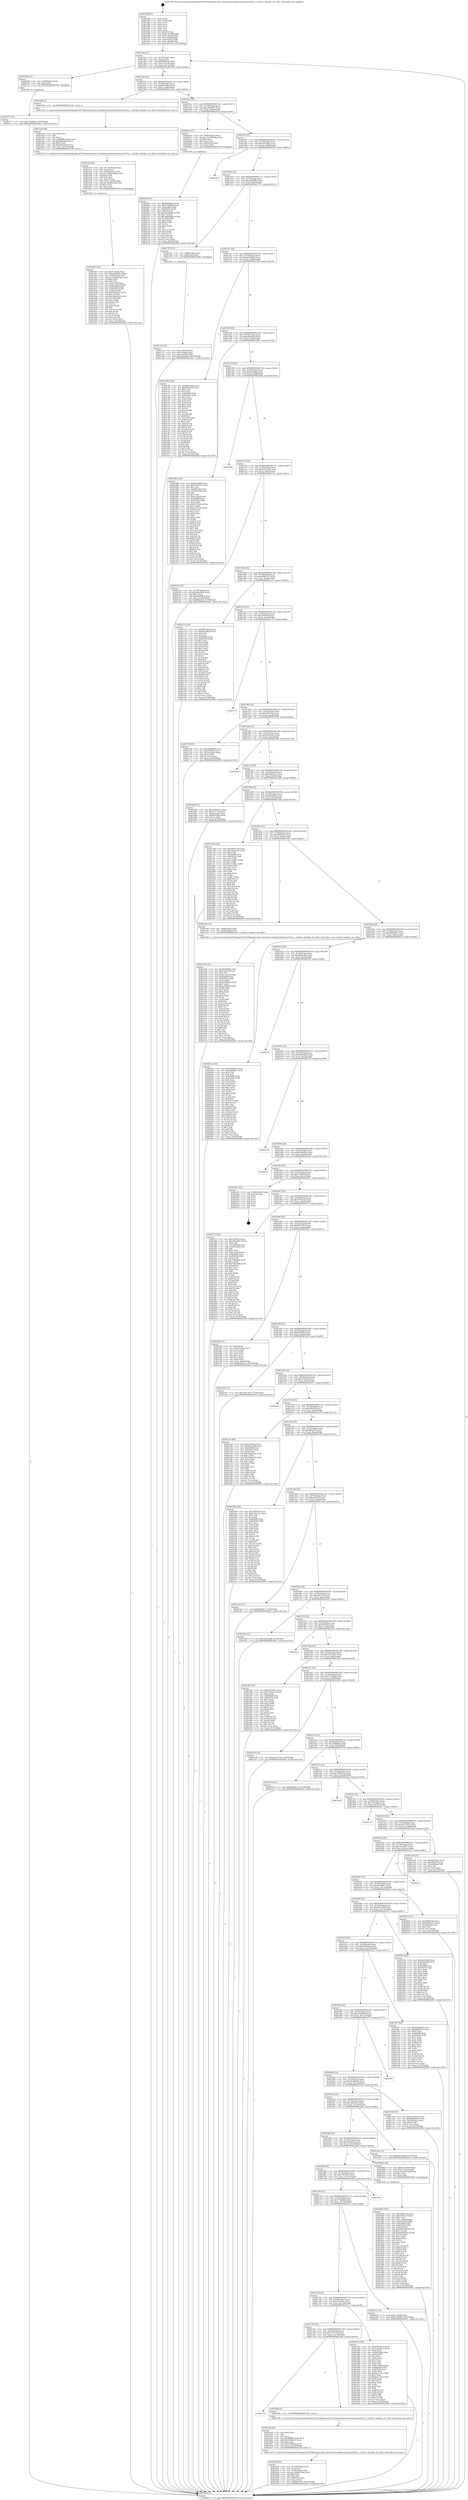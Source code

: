 digraph "0x401280" {
  label = "0x401280 (/mnt/c/Users/mathe/Desktop/tcc/POCII/binaries/extr_linuxdriversmediacommoncx2341x.c_cx2341x_handler_set_50hz_Final-ollvm.out::main(0))"
  labelloc = "t"
  node[shape=record]

  Entry [label="",width=0.3,height=0.3,shape=circle,fillcolor=black,style=filled]
  "0x4012af" [label="{
     0x4012af [23]\l
     | [instrs]\l
     &nbsp;&nbsp;0x4012af \<+3\>: mov -0x74(%rbp),%eax\l
     &nbsp;&nbsp;0x4012b2 \<+2\>: mov %eax,%ecx\l
     &nbsp;&nbsp;0x4012b4 \<+6\>: sub $0x86fbb7b6,%ecx\l
     &nbsp;&nbsp;0x4012ba \<+3\>: mov %eax,-0x78(%rbp)\l
     &nbsp;&nbsp;0x4012bd \<+3\>: mov %ecx,-0x7c(%rbp)\l
     &nbsp;&nbsp;0x4012c0 \<+6\>: je 000000000040216b \<main+0xeeb\>\l
  }"]
  "0x40216b" [label="{
     0x40216b [12]\l
     | [instrs]\l
     &nbsp;&nbsp;0x40216b \<+4\>: mov -0x60(%rbp),%rax\l
     &nbsp;&nbsp;0x40216f \<+3\>: mov %rax,%rdi\l
     &nbsp;&nbsp;0x402172 \<+5\>: call 0000000000401030 \<free@plt\>\l
     | [calls]\l
     &nbsp;&nbsp;0x401030 \{1\} (unknown)\l
  }"]
  "0x4012c6" [label="{
     0x4012c6 [22]\l
     | [instrs]\l
     &nbsp;&nbsp;0x4012c6 \<+5\>: jmp 00000000004012cb \<main+0x4b\>\l
     &nbsp;&nbsp;0x4012cb \<+3\>: mov -0x78(%rbp),%eax\l
     &nbsp;&nbsp;0x4012ce \<+5\>: sub $0x881d19bb,%eax\l
     &nbsp;&nbsp;0x4012d3 \<+3\>: mov %eax,-0x80(%rbp)\l
     &nbsp;&nbsp;0x4012d6 \<+6\>: je 0000000000401a9b \<main+0x81b\>\l
  }"]
  Exit [label="",width=0.3,height=0.3,shape=circle,fillcolor=black,style=filled,peripheries=2]
  "0x401a9b" [label="{
     0x401a9b [5]\l
     | [instrs]\l
     &nbsp;&nbsp;0x401a9b \<+5\>: call 0000000000401160 \<next_i\>\l
     | [calls]\l
     &nbsp;&nbsp;0x401160 \{1\} (/mnt/c/Users/mathe/Desktop/tcc/POCII/binaries/extr_linuxdriversmediacommoncx2341x.c_cx2341x_handler_set_50hz_Final-ollvm.out::next_i)\l
  }"]
  "0x4012dc" [label="{
     0x4012dc [25]\l
     | [instrs]\l
     &nbsp;&nbsp;0x4012dc \<+5\>: jmp 00000000004012e1 \<main+0x61\>\l
     &nbsp;&nbsp;0x4012e1 \<+3\>: mov -0x78(%rbp),%eax\l
     &nbsp;&nbsp;0x4012e4 \<+5\>: sub $0xa28b42f7,%eax\l
     &nbsp;&nbsp;0x4012e9 \<+6\>: mov %eax,-0x84(%rbp)\l
     &nbsp;&nbsp;0x4012ef \<+6\>: je 00000000004020c4 \<main+0xe44\>\l
  }"]
  "0x402177" [label="{
     0x402177 [12]\l
     | [instrs]\l
     &nbsp;&nbsp;0x402177 \<+7\>: movl $0x774e8fed,-0x74(%rbp)\l
     &nbsp;&nbsp;0x40217e \<+5\>: jmp 0000000000402403 \<main+0x1183\>\l
  }"]
  "0x4020c4" [label="{
     0x4020c4 [27]\l
     | [instrs]\l
     &nbsp;&nbsp;0x4020c4 \<+4\>: mov -0x60(%rbp),%rax\l
     &nbsp;&nbsp;0x4020c8 \<+4\>: movslq -0x70(%rbp),%rcx\l
     &nbsp;&nbsp;0x4020cc \<+4\>: shl $0x4,%rcx\l
     &nbsp;&nbsp;0x4020d0 \<+3\>: add %rcx,%rax\l
     &nbsp;&nbsp;0x4020d3 \<+4\>: mov 0x8(%rax),%rax\l
     &nbsp;&nbsp;0x4020d7 \<+3\>: mov %rax,%rdi\l
     &nbsp;&nbsp;0x4020da \<+5\>: call 0000000000401030 \<free@plt\>\l
     | [calls]\l
     &nbsp;&nbsp;0x401030 \{1\} (unknown)\l
  }"]
  "0x4012f5" [label="{
     0x4012f5 [25]\l
     | [instrs]\l
     &nbsp;&nbsp;0x4012f5 \<+5\>: jmp 00000000004012fa \<main+0x7a\>\l
     &nbsp;&nbsp;0x4012fa \<+3\>: mov -0x78(%rbp),%eax\l
     &nbsp;&nbsp;0x4012fd \<+5\>: sub $0xa323406c,%eax\l
     &nbsp;&nbsp;0x401302 \<+6\>: mov %eax,-0x88(%rbp)\l
     &nbsp;&nbsp;0x401308 \<+6\>: je 0000000000402183 \<main+0xf03\>\l
  }"]
  "0x4020df" [label="{
     0x4020df [97]\l
     | [instrs]\l
     &nbsp;&nbsp;0x4020df \<+5\>: mov $0xd0a664ec,%edx\l
     &nbsp;&nbsp;0x4020e4 \<+5\>: mov $0x275d28d0,%esi\l
     &nbsp;&nbsp;0x4020e9 \<+8\>: mov 0x405068,%r8d\l
     &nbsp;&nbsp;0x4020f1 \<+8\>: mov 0x405054,%r9d\l
     &nbsp;&nbsp;0x4020f9 \<+3\>: mov %r8d,%r10d\l
     &nbsp;&nbsp;0x4020fc \<+7\>: add $0x3db36a6d,%r10d\l
     &nbsp;&nbsp;0x402103 \<+4\>: sub $0x1,%r10d\l
     &nbsp;&nbsp;0x402107 \<+7\>: sub $0x3db36a6d,%r10d\l
     &nbsp;&nbsp;0x40210e \<+4\>: imul %r10d,%r8d\l
     &nbsp;&nbsp;0x402112 \<+4\>: and $0x1,%r8d\l
     &nbsp;&nbsp;0x402116 \<+4\>: cmp $0x0,%r8d\l
     &nbsp;&nbsp;0x40211a \<+4\>: sete %r11b\l
     &nbsp;&nbsp;0x40211e \<+4\>: cmp $0xa,%r9d\l
     &nbsp;&nbsp;0x402122 \<+3\>: setl %bl\l
     &nbsp;&nbsp;0x402125 \<+3\>: mov %r11b,%r14b\l
     &nbsp;&nbsp;0x402128 \<+3\>: and %bl,%r14b\l
     &nbsp;&nbsp;0x40212b \<+3\>: xor %bl,%r11b\l
     &nbsp;&nbsp;0x40212e \<+3\>: or %r11b,%r14b\l
     &nbsp;&nbsp;0x402131 \<+4\>: test $0x1,%r14b\l
     &nbsp;&nbsp;0x402135 \<+3\>: cmovne %esi,%edx\l
     &nbsp;&nbsp;0x402138 \<+3\>: mov %edx,-0x74(%rbp)\l
     &nbsp;&nbsp;0x40213b \<+5\>: jmp 0000000000402403 \<main+0x1183\>\l
  }"]
  "0x402183" [label="{
     0x402183\l
  }", style=dashed]
  "0x40130e" [label="{
     0x40130e [25]\l
     | [instrs]\l
     &nbsp;&nbsp;0x40130e \<+5\>: jmp 0000000000401313 \<main+0x93\>\l
     &nbsp;&nbsp;0x401313 \<+3\>: mov -0x78(%rbp),%eax\l
     &nbsp;&nbsp;0x401316 \<+5\>: sub $0xaad39946,%eax\l
     &nbsp;&nbsp;0x40131b \<+6\>: mov %eax,-0x8c(%rbp)\l
     &nbsp;&nbsp;0x401321 \<+6\>: je 0000000000401797 \<main+0x517\>\l
  }"]
  "0x401e56" [label="{
     0x401e56 [151]\l
     | [instrs]\l
     &nbsp;&nbsp;0x401e56 \<+5\>: mov $0xd9e9b46e,%esi\l
     &nbsp;&nbsp;0x401e5b \<+5\>: mov $0xac8a2c9,%eax\l
     &nbsp;&nbsp;0x401e60 \<+2\>: mov $0x1,%cl\l
     &nbsp;&nbsp;0x401e62 \<+7\>: movl $0x0,-0x70(%rbp)\l
     &nbsp;&nbsp;0x401e69 \<+7\>: mov 0x405068,%edx\l
     &nbsp;&nbsp;0x401e70 \<+8\>: mov 0x405054,%r8d\l
     &nbsp;&nbsp;0x401e78 \<+3\>: mov %edx,%r9d\l
     &nbsp;&nbsp;0x401e7b \<+7\>: sub $0x4a700650,%r9d\l
     &nbsp;&nbsp;0x401e82 \<+4\>: sub $0x1,%r9d\l
     &nbsp;&nbsp;0x401e86 \<+7\>: add $0x4a700650,%r9d\l
     &nbsp;&nbsp;0x401e8d \<+4\>: imul %r9d,%edx\l
     &nbsp;&nbsp;0x401e91 \<+3\>: and $0x1,%edx\l
     &nbsp;&nbsp;0x401e94 \<+3\>: cmp $0x0,%edx\l
     &nbsp;&nbsp;0x401e97 \<+4\>: sete %r10b\l
     &nbsp;&nbsp;0x401e9b \<+4\>: cmp $0xa,%r8d\l
     &nbsp;&nbsp;0x401e9f \<+4\>: setl %r11b\l
     &nbsp;&nbsp;0x401ea3 \<+3\>: mov %r10b,%bl\l
     &nbsp;&nbsp;0x401ea6 \<+3\>: xor $0xff,%bl\l
     &nbsp;&nbsp;0x401ea9 \<+3\>: mov %r11b,%r14b\l
     &nbsp;&nbsp;0x401eac \<+4\>: xor $0xff,%r14b\l
     &nbsp;&nbsp;0x401eb0 \<+3\>: xor $0x1,%cl\l
     &nbsp;&nbsp;0x401eb3 \<+3\>: mov %bl,%r15b\l
     &nbsp;&nbsp;0x401eb6 \<+4\>: and $0xff,%r15b\l
     &nbsp;&nbsp;0x401eba \<+3\>: and %cl,%r10b\l
     &nbsp;&nbsp;0x401ebd \<+3\>: mov %r14b,%r12b\l
     &nbsp;&nbsp;0x401ec0 \<+4\>: and $0xff,%r12b\l
     &nbsp;&nbsp;0x401ec4 \<+3\>: and %cl,%r11b\l
     &nbsp;&nbsp;0x401ec7 \<+3\>: or %r10b,%r15b\l
     &nbsp;&nbsp;0x401eca \<+3\>: or %r11b,%r12b\l
     &nbsp;&nbsp;0x401ecd \<+3\>: xor %r12b,%r15b\l
     &nbsp;&nbsp;0x401ed0 \<+3\>: or %r14b,%bl\l
     &nbsp;&nbsp;0x401ed3 \<+3\>: xor $0xff,%bl\l
     &nbsp;&nbsp;0x401ed6 \<+3\>: or $0x1,%cl\l
     &nbsp;&nbsp;0x401ed9 \<+2\>: and %cl,%bl\l
     &nbsp;&nbsp;0x401edb \<+3\>: or %bl,%r15b\l
     &nbsp;&nbsp;0x401ede \<+4\>: test $0x1,%r15b\l
     &nbsp;&nbsp;0x401ee2 \<+3\>: cmovne %eax,%esi\l
     &nbsp;&nbsp;0x401ee5 \<+3\>: mov %esi,-0x74(%rbp)\l
     &nbsp;&nbsp;0x401ee8 \<+5\>: jmp 0000000000402403 \<main+0x1183\>\l
  }"]
  "0x401797" [label="{
     0x401797 [13]\l
     | [instrs]\l
     &nbsp;&nbsp;0x401797 \<+4\>: mov -0x48(%rbp),%rax\l
     &nbsp;&nbsp;0x40179b \<+4\>: mov 0x8(%rax),%rdi\l
     &nbsp;&nbsp;0x40179f \<+5\>: call 0000000000401060 \<atoi@plt\>\l
     | [calls]\l
     &nbsp;&nbsp;0x401060 \{1\} (unknown)\l
  }"]
  "0x401327" [label="{
     0x401327 [25]\l
     | [instrs]\l
     &nbsp;&nbsp;0x401327 \<+5\>: jmp 000000000040132c \<main+0xac\>\l
     &nbsp;&nbsp;0x40132c \<+3\>: mov -0x78(%rbp),%eax\l
     &nbsp;&nbsp;0x40132f \<+5\>: sub $0xab3c8b54,%eax\l
     &nbsp;&nbsp;0x401334 \<+6\>: mov %eax,-0x90(%rbp)\l
     &nbsp;&nbsp;0x40133a \<+6\>: je 0000000000401c99 \<main+0xa19\>\l
  }"]
  "0x401bc8" [label="{
     0x401bc8 [42]\l
     | [instrs]\l
     &nbsp;&nbsp;0x401bc8 \<+6\>: mov -0x140(%rbp),%ecx\l
     &nbsp;&nbsp;0x401bce \<+3\>: imul %eax,%ecx\l
     &nbsp;&nbsp;0x401bd1 \<+4\>: mov -0x60(%rbp),%rsi\l
     &nbsp;&nbsp;0x401bd5 \<+4\>: movslq -0x64(%rbp),%rdi\l
     &nbsp;&nbsp;0x401bd9 \<+4\>: shl $0x4,%rdi\l
     &nbsp;&nbsp;0x401bdd \<+3\>: add %rdi,%rsi\l
     &nbsp;&nbsp;0x401be0 \<+4\>: mov 0x8(%rsi),%rsi\l
     &nbsp;&nbsp;0x401be4 \<+2\>: mov %ecx,(%rsi)\l
     &nbsp;&nbsp;0x401be6 \<+7\>: movl $0xfb85f702,-0x74(%rbp)\l
     &nbsp;&nbsp;0x401bed \<+5\>: jmp 0000000000402403 \<main+0x1183\>\l
  }"]
  "0x401c99" [label="{
     0x401c99 [134]\l
     | [instrs]\l
     &nbsp;&nbsp;0x401c99 \<+5\>: mov $0xd991abd2,%eax\l
     &nbsp;&nbsp;0x401c9e \<+5\>: mov $0xfe894592,%ecx\l
     &nbsp;&nbsp;0x401ca3 \<+2\>: mov $0x1,%dl\l
     &nbsp;&nbsp;0x401ca5 \<+2\>: xor %esi,%esi\l
     &nbsp;&nbsp;0x401ca7 \<+7\>: mov 0x405068,%edi\l
     &nbsp;&nbsp;0x401cae \<+8\>: mov 0x405054,%r8d\l
     &nbsp;&nbsp;0x401cb6 \<+3\>: sub $0x1,%esi\l
     &nbsp;&nbsp;0x401cb9 \<+3\>: mov %edi,%r9d\l
     &nbsp;&nbsp;0x401cbc \<+3\>: add %esi,%r9d\l
     &nbsp;&nbsp;0x401cbf \<+4\>: imul %r9d,%edi\l
     &nbsp;&nbsp;0x401cc3 \<+3\>: and $0x1,%edi\l
     &nbsp;&nbsp;0x401cc6 \<+3\>: cmp $0x0,%edi\l
     &nbsp;&nbsp;0x401cc9 \<+4\>: sete %r10b\l
     &nbsp;&nbsp;0x401ccd \<+4\>: cmp $0xa,%r8d\l
     &nbsp;&nbsp;0x401cd1 \<+4\>: setl %r11b\l
     &nbsp;&nbsp;0x401cd5 \<+3\>: mov %r10b,%bl\l
     &nbsp;&nbsp;0x401cd8 \<+3\>: xor $0xff,%bl\l
     &nbsp;&nbsp;0x401cdb \<+3\>: mov %r11b,%r14b\l
     &nbsp;&nbsp;0x401cde \<+4\>: xor $0xff,%r14b\l
     &nbsp;&nbsp;0x401ce2 \<+3\>: xor $0x1,%dl\l
     &nbsp;&nbsp;0x401ce5 \<+3\>: mov %bl,%r15b\l
     &nbsp;&nbsp;0x401ce8 \<+4\>: and $0xff,%r15b\l
     &nbsp;&nbsp;0x401cec \<+3\>: and %dl,%r10b\l
     &nbsp;&nbsp;0x401cef \<+3\>: mov %r14b,%r12b\l
     &nbsp;&nbsp;0x401cf2 \<+4\>: and $0xff,%r12b\l
     &nbsp;&nbsp;0x401cf6 \<+3\>: and %dl,%r11b\l
     &nbsp;&nbsp;0x401cf9 \<+3\>: or %r10b,%r15b\l
     &nbsp;&nbsp;0x401cfc \<+3\>: or %r11b,%r12b\l
     &nbsp;&nbsp;0x401cff \<+3\>: xor %r12b,%r15b\l
     &nbsp;&nbsp;0x401d02 \<+3\>: or %r14b,%bl\l
     &nbsp;&nbsp;0x401d05 \<+3\>: xor $0xff,%bl\l
     &nbsp;&nbsp;0x401d08 \<+3\>: or $0x1,%dl\l
     &nbsp;&nbsp;0x401d0b \<+2\>: and %dl,%bl\l
     &nbsp;&nbsp;0x401d0d \<+3\>: or %bl,%r15b\l
     &nbsp;&nbsp;0x401d10 \<+4\>: test $0x1,%r15b\l
     &nbsp;&nbsp;0x401d14 \<+3\>: cmovne %ecx,%eax\l
     &nbsp;&nbsp;0x401d17 \<+3\>: mov %eax,-0x74(%rbp)\l
     &nbsp;&nbsp;0x401d1a \<+5\>: jmp 0000000000402403 \<main+0x1183\>\l
  }"]
  "0x401340" [label="{
     0x401340 [25]\l
     | [instrs]\l
     &nbsp;&nbsp;0x401340 \<+5\>: jmp 0000000000401345 \<main+0xc5\>\l
     &nbsp;&nbsp;0x401345 \<+3\>: mov -0x78(%rbp),%eax\l
     &nbsp;&nbsp;0x401348 \<+5\>: sub $0xb4b44a9f,%eax\l
     &nbsp;&nbsp;0x40134d \<+6\>: mov %eax,-0x94(%rbp)\l
     &nbsp;&nbsp;0x401353 \<+6\>: je 0000000000401984 \<main+0x704\>\l
  }"]
  "0x401ba0" [label="{
     0x401ba0 [40]\l
     | [instrs]\l
     &nbsp;&nbsp;0x401ba0 \<+5\>: mov $0x2,%ecx\l
     &nbsp;&nbsp;0x401ba5 \<+1\>: cltd\l
     &nbsp;&nbsp;0x401ba6 \<+2\>: idiv %ecx\l
     &nbsp;&nbsp;0x401ba8 \<+6\>: imul $0xfffffffe,%edx,%ecx\l
     &nbsp;&nbsp;0x401bae \<+6\>: add $0x233b6e3c,%ecx\l
     &nbsp;&nbsp;0x401bb4 \<+3\>: add $0x1,%ecx\l
     &nbsp;&nbsp;0x401bb7 \<+6\>: sub $0x233b6e3c,%ecx\l
     &nbsp;&nbsp;0x401bbd \<+6\>: mov %ecx,-0x140(%rbp)\l
     &nbsp;&nbsp;0x401bc3 \<+5\>: call 0000000000401160 \<next_i\>\l
     | [calls]\l
     &nbsp;&nbsp;0x401160 \{1\} (/mnt/c/Users/mathe/Desktop/tcc/POCII/binaries/extr_linuxdriversmediacommoncx2341x.c_cx2341x_handler_set_50hz_Final-ollvm.out::next_i)\l
  }"]
  "0x401984" [label="{
     0x401984 [164]\l
     | [instrs]\l
     &nbsp;&nbsp;0x401984 \<+5\>: mov $0xbbc208ef,%eax\l
     &nbsp;&nbsp;0x401989 \<+5\>: mov $0x3d27765c,%ecx\l
     &nbsp;&nbsp;0x40198e \<+2\>: mov $0x1,%dl\l
     &nbsp;&nbsp;0x401990 \<+3\>: mov -0x64(%rbp),%esi\l
     &nbsp;&nbsp;0x401993 \<+3\>: cmp -0x54(%rbp),%esi\l
     &nbsp;&nbsp;0x401996 \<+4\>: setl %dil\l
     &nbsp;&nbsp;0x40199a \<+4\>: and $0x1,%dil\l
     &nbsp;&nbsp;0x40199e \<+4\>: mov %dil,-0x2a(%rbp)\l
     &nbsp;&nbsp;0x4019a2 \<+7\>: mov 0x405068,%esi\l
     &nbsp;&nbsp;0x4019a9 \<+8\>: mov 0x405054,%r8d\l
     &nbsp;&nbsp;0x4019b1 \<+3\>: mov %esi,%r9d\l
     &nbsp;&nbsp;0x4019b4 \<+7\>: sub $0xe57d3c4a,%r9d\l
     &nbsp;&nbsp;0x4019bb \<+4\>: sub $0x1,%r9d\l
     &nbsp;&nbsp;0x4019bf \<+7\>: add $0xe57d3c4a,%r9d\l
     &nbsp;&nbsp;0x4019c6 \<+4\>: imul %r9d,%esi\l
     &nbsp;&nbsp;0x4019ca \<+3\>: and $0x1,%esi\l
     &nbsp;&nbsp;0x4019cd \<+3\>: cmp $0x0,%esi\l
     &nbsp;&nbsp;0x4019d0 \<+4\>: sete %dil\l
     &nbsp;&nbsp;0x4019d4 \<+4\>: cmp $0xa,%r8d\l
     &nbsp;&nbsp;0x4019d8 \<+4\>: setl %r10b\l
     &nbsp;&nbsp;0x4019dc \<+3\>: mov %dil,%r11b\l
     &nbsp;&nbsp;0x4019df \<+4\>: xor $0xff,%r11b\l
     &nbsp;&nbsp;0x4019e3 \<+3\>: mov %r10b,%bl\l
     &nbsp;&nbsp;0x4019e6 \<+3\>: xor $0xff,%bl\l
     &nbsp;&nbsp;0x4019e9 \<+3\>: xor $0x1,%dl\l
     &nbsp;&nbsp;0x4019ec \<+3\>: mov %r11b,%r14b\l
     &nbsp;&nbsp;0x4019ef \<+4\>: and $0xff,%r14b\l
     &nbsp;&nbsp;0x4019f3 \<+3\>: and %dl,%dil\l
     &nbsp;&nbsp;0x4019f6 \<+3\>: mov %bl,%r15b\l
     &nbsp;&nbsp;0x4019f9 \<+4\>: and $0xff,%r15b\l
     &nbsp;&nbsp;0x4019fd \<+3\>: and %dl,%r10b\l
     &nbsp;&nbsp;0x401a00 \<+3\>: or %dil,%r14b\l
     &nbsp;&nbsp;0x401a03 \<+3\>: or %r10b,%r15b\l
     &nbsp;&nbsp;0x401a06 \<+3\>: xor %r15b,%r14b\l
     &nbsp;&nbsp;0x401a09 \<+3\>: or %bl,%r11b\l
     &nbsp;&nbsp;0x401a0c \<+4\>: xor $0xff,%r11b\l
     &nbsp;&nbsp;0x401a10 \<+3\>: or $0x1,%dl\l
     &nbsp;&nbsp;0x401a13 \<+3\>: and %dl,%r11b\l
     &nbsp;&nbsp;0x401a16 \<+3\>: or %r11b,%r14b\l
     &nbsp;&nbsp;0x401a19 \<+4\>: test $0x1,%r14b\l
     &nbsp;&nbsp;0x401a1d \<+3\>: cmovne %ecx,%eax\l
     &nbsp;&nbsp;0x401a20 \<+3\>: mov %eax,-0x74(%rbp)\l
     &nbsp;&nbsp;0x401a23 \<+5\>: jmp 0000000000402403 \<main+0x1183\>\l
  }"]
  "0x401359" [label="{
     0x401359 [25]\l
     | [instrs]\l
     &nbsp;&nbsp;0x401359 \<+5\>: jmp 000000000040135e \<main+0xde\>\l
     &nbsp;&nbsp;0x40135e \<+3\>: mov -0x78(%rbp),%eax\l
     &nbsp;&nbsp;0x401361 \<+5\>: sub $0xbbc208ef,%eax\l
     &nbsp;&nbsp;0x401366 \<+6\>: mov %eax,-0x98(%rbp)\l
     &nbsp;&nbsp;0x40136c \<+6\>: je 00000000004022db \<main+0x105b\>\l
  }"]
  "0x40175a" [label="{
     0x40175a\l
  }", style=dashed]
  "0x4022db" [label="{
     0x4022db\l
  }", style=dashed]
  "0x401372" [label="{
     0x401372 [25]\l
     | [instrs]\l
     &nbsp;&nbsp;0x401372 \<+5\>: jmp 0000000000401377 \<main+0xf7\>\l
     &nbsp;&nbsp;0x401377 \<+3\>: mov -0x78(%rbp),%eax\l
     &nbsp;&nbsp;0x40137a \<+5\>: sub $0xbce527b5,%eax\l
     &nbsp;&nbsp;0x40137f \<+6\>: mov %eax,-0x9c(%rbp)\l
     &nbsp;&nbsp;0x401385 \<+6\>: je 000000000040214c \<main+0xecc\>\l
  }"]
  "0x401b9b" [label="{
     0x401b9b [5]\l
     | [instrs]\l
     &nbsp;&nbsp;0x401b9b \<+5\>: call 0000000000401160 \<next_i\>\l
     | [calls]\l
     &nbsp;&nbsp;0x401160 \{1\} (/mnt/c/Users/mathe/Desktop/tcc/POCII/binaries/extr_linuxdriversmediacommoncx2341x.c_cx2341x_handler_set_50hz_Final-ollvm.out::next_i)\l
  }"]
  "0x40214c" [label="{
     0x40214c [31]\l
     | [instrs]\l
     &nbsp;&nbsp;0x40214c \<+3\>: mov -0x70(%rbp),%eax\l
     &nbsp;&nbsp;0x40214f \<+5\>: sub $0xbb8c86e4,%eax\l
     &nbsp;&nbsp;0x402154 \<+3\>: add $0x1,%eax\l
     &nbsp;&nbsp;0x402157 \<+5\>: add $0xbb8c86e4,%eax\l
     &nbsp;&nbsp;0x40215c \<+3\>: mov %eax,-0x70(%rbp)\l
     &nbsp;&nbsp;0x40215f \<+7\>: movl $0x96ba6f7,-0x74(%rbp)\l
     &nbsp;&nbsp;0x402166 \<+5\>: jmp 0000000000402403 \<main+0x1183\>\l
  }"]
  "0x40138b" [label="{
     0x40138b [25]\l
     | [instrs]\l
     &nbsp;&nbsp;0x40138b \<+5\>: jmp 0000000000401390 \<main+0x110\>\l
     &nbsp;&nbsp;0x401390 \<+3\>: mov -0x78(%rbp),%eax\l
     &nbsp;&nbsp;0x401393 \<+5\>: sub $0xc099e5a7,%eax\l
     &nbsp;&nbsp;0x401398 \<+6\>: mov %eax,-0xa0(%rbp)\l
     &nbsp;&nbsp;0x40139e \<+6\>: je 0000000000401c13 \<main+0x993\>\l
  }"]
  "0x401741" [label="{
     0x401741 [25]\l
     | [instrs]\l
     &nbsp;&nbsp;0x401741 \<+5\>: jmp 0000000000401746 \<main+0x4c6\>\l
     &nbsp;&nbsp;0x401746 \<+3\>: mov -0x78(%rbp),%eax\l
     &nbsp;&nbsp;0x401749 \<+5\>: sub $0x7f37715f,%eax\l
     &nbsp;&nbsp;0x40174e \<+6\>: mov %eax,-0x138(%rbp)\l
     &nbsp;&nbsp;0x401754 \<+6\>: je 0000000000401b9b \<main+0x91b\>\l
  }"]
  "0x401c13" [label="{
     0x401c13 [134]\l
     | [instrs]\l
     &nbsp;&nbsp;0x401c13 \<+5\>: mov $0xd991abd2,%eax\l
     &nbsp;&nbsp;0x401c18 \<+5\>: mov $0xab3c8b54,%ecx\l
     &nbsp;&nbsp;0x401c1d \<+2\>: mov $0x1,%dl\l
     &nbsp;&nbsp;0x401c1f \<+2\>: xor %esi,%esi\l
     &nbsp;&nbsp;0x401c21 \<+7\>: mov 0x405068,%edi\l
     &nbsp;&nbsp;0x401c28 \<+8\>: mov 0x405054,%r8d\l
     &nbsp;&nbsp;0x401c30 \<+3\>: sub $0x1,%esi\l
     &nbsp;&nbsp;0x401c33 \<+3\>: mov %edi,%r9d\l
     &nbsp;&nbsp;0x401c36 \<+3\>: add %esi,%r9d\l
     &nbsp;&nbsp;0x401c39 \<+4\>: imul %r9d,%edi\l
     &nbsp;&nbsp;0x401c3d \<+3\>: and $0x1,%edi\l
     &nbsp;&nbsp;0x401c40 \<+3\>: cmp $0x0,%edi\l
     &nbsp;&nbsp;0x401c43 \<+4\>: sete %r10b\l
     &nbsp;&nbsp;0x401c47 \<+4\>: cmp $0xa,%r8d\l
     &nbsp;&nbsp;0x401c4b \<+4\>: setl %r11b\l
     &nbsp;&nbsp;0x401c4f \<+3\>: mov %r10b,%bl\l
     &nbsp;&nbsp;0x401c52 \<+3\>: xor $0xff,%bl\l
     &nbsp;&nbsp;0x401c55 \<+3\>: mov %r11b,%r14b\l
     &nbsp;&nbsp;0x401c58 \<+4\>: xor $0xff,%r14b\l
     &nbsp;&nbsp;0x401c5c \<+3\>: xor $0x1,%dl\l
     &nbsp;&nbsp;0x401c5f \<+3\>: mov %bl,%r15b\l
     &nbsp;&nbsp;0x401c62 \<+4\>: and $0xff,%r15b\l
     &nbsp;&nbsp;0x401c66 \<+3\>: and %dl,%r10b\l
     &nbsp;&nbsp;0x401c69 \<+3\>: mov %r14b,%r12b\l
     &nbsp;&nbsp;0x401c6c \<+4\>: and $0xff,%r12b\l
     &nbsp;&nbsp;0x401c70 \<+3\>: and %dl,%r11b\l
     &nbsp;&nbsp;0x401c73 \<+3\>: or %r10b,%r15b\l
     &nbsp;&nbsp;0x401c76 \<+3\>: or %r11b,%r12b\l
     &nbsp;&nbsp;0x401c79 \<+3\>: xor %r12b,%r15b\l
     &nbsp;&nbsp;0x401c7c \<+3\>: or %r14b,%bl\l
     &nbsp;&nbsp;0x401c7f \<+3\>: xor $0xff,%bl\l
     &nbsp;&nbsp;0x401c82 \<+3\>: or $0x1,%dl\l
     &nbsp;&nbsp;0x401c85 \<+2\>: and %dl,%bl\l
     &nbsp;&nbsp;0x401c87 \<+3\>: or %bl,%r15b\l
     &nbsp;&nbsp;0x401c8a \<+4\>: test $0x1,%r15b\l
     &nbsp;&nbsp;0x401c8e \<+3\>: cmovne %ecx,%eax\l
     &nbsp;&nbsp;0x401c91 \<+3\>: mov %eax,-0x74(%rbp)\l
     &nbsp;&nbsp;0x401c94 \<+5\>: jmp 0000000000402403 \<main+0x1183\>\l
  }"]
  "0x4013a4" [label="{
     0x4013a4 [25]\l
     | [instrs]\l
     &nbsp;&nbsp;0x4013a4 \<+5\>: jmp 00000000004013a9 \<main+0x129\>\l
     &nbsp;&nbsp;0x4013a9 \<+3\>: mov -0x78(%rbp),%eax\l
     &nbsp;&nbsp;0x4013ac \<+5\>: sub $0xc45ff5b6,%eax\l
     &nbsp;&nbsp;0x4013b1 \<+6\>: mov %eax,-0xa4(%rbp)\l
     &nbsp;&nbsp;0x4013b7 \<+6\>: je 000000000040177f \<main+0x4ff\>\l
  }"]
  "0x401d7e" [label="{
     0x401d7e [109]\l
     | [instrs]\l
     &nbsp;&nbsp;0x401d7e \<+5\>: mov $0x678c567e,%eax\l
     &nbsp;&nbsp;0x401d83 \<+5\>: mov $0x5abcd5c3,%ecx\l
     &nbsp;&nbsp;0x401d88 \<+2\>: xor %edx,%edx\l
     &nbsp;&nbsp;0x401d8a \<+3\>: mov -0x64(%rbp),%esi\l
     &nbsp;&nbsp;0x401d8d \<+2\>: mov %edx,%edi\l
     &nbsp;&nbsp;0x401d8f \<+2\>: sub %esi,%edi\l
     &nbsp;&nbsp;0x401d91 \<+2\>: mov %edx,%esi\l
     &nbsp;&nbsp;0x401d93 \<+3\>: sub $0x1,%esi\l
     &nbsp;&nbsp;0x401d96 \<+2\>: add %esi,%edi\l
     &nbsp;&nbsp;0x401d98 \<+2\>: sub %edi,%edx\l
     &nbsp;&nbsp;0x401d9a \<+3\>: mov %edx,-0x64(%rbp)\l
     &nbsp;&nbsp;0x401d9d \<+7\>: mov 0x405068,%edx\l
     &nbsp;&nbsp;0x401da4 \<+7\>: mov 0x405054,%esi\l
     &nbsp;&nbsp;0x401dab \<+2\>: mov %edx,%edi\l
     &nbsp;&nbsp;0x401dad \<+6\>: add $0x8ac1e3e3,%edi\l
     &nbsp;&nbsp;0x401db3 \<+3\>: sub $0x1,%edi\l
     &nbsp;&nbsp;0x401db6 \<+6\>: sub $0x8ac1e3e3,%edi\l
     &nbsp;&nbsp;0x401dbc \<+3\>: imul %edi,%edx\l
     &nbsp;&nbsp;0x401dbf \<+3\>: and $0x1,%edx\l
     &nbsp;&nbsp;0x401dc2 \<+3\>: cmp $0x0,%edx\l
     &nbsp;&nbsp;0x401dc5 \<+4\>: sete %r8b\l
     &nbsp;&nbsp;0x401dc9 \<+3\>: cmp $0xa,%esi\l
     &nbsp;&nbsp;0x401dcc \<+4\>: setl %r9b\l
     &nbsp;&nbsp;0x401dd0 \<+3\>: mov %r8b,%r10b\l
     &nbsp;&nbsp;0x401dd3 \<+3\>: and %r9b,%r10b\l
     &nbsp;&nbsp;0x401dd6 \<+3\>: xor %r9b,%r8b\l
     &nbsp;&nbsp;0x401dd9 \<+3\>: or %r8b,%r10b\l
     &nbsp;&nbsp;0x401ddc \<+4\>: test $0x1,%r10b\l
     &nbsp;&nbsp;0x401de0 \<+3\>: cmovne %ecx,%eax\l
     &nbsp;&nbsp;0x401de3 \<+3\>: mov %eax,-0x74(%rbp)\l
     &nbsp;&nbsp;0x401de6 \<+5\>: jmp 0000000000402403 \<main+0x1183\>\l
  }"]
  "0x40177f" [label="{
     0x40177f\l
  }", style=dashed]
  "0x4013bd" [label="{
     0x4013bd [25]\l
     | [instrs]\l
     &nbsp;&nbsp;0x4013bd \<+5\>: jmp 00000000004013c2 \<main+0x142\>\l
     &nbsp;&nbsp;0x4013c2 \<+3\>: mov -0x78(%rbp),%eax\l
     &nbsp;&nbsp;0x4013c5 \<+5\>: sub $0xcb097f3a,%eax\l
     &nbsp;&nbsp;0x4013ca \<+6\>: mov %eax,-0xa8(%rbp)\l
     &nbsp;&nbsp;0x4013d0 \<+6\>: je 0000000000401764 \<main+0x4e4\>\l
  }"]
  "0x401728" [label="{
     0x401728 [25]\l
     | [instrs]\l
     &nbsp;&nbsp;0x401728 \<+5\>: jmp 000000000040172d \<main+0x4ad\>\l
     &nbsp;&nbsp;0x40172d \<+3\>: mov -0x78(%rbp),%eax\l
     &nbsp;&nbsp;0x401730 \<+5\>: sub $0x7d9e20c2,%eax\l
     &nbsp;&nbsp;0x401735 \<+6\>: mov %eax,-0x134(%rbp)\l
     &nbsp;&nbsp;0x40173b \<+6\>: je 0000000000401d7e \<main+0xafe\>\l
  }"]
  "0x401764" [label="{
     0x401764 [27]\l
     | [instrs]\l
     &nbsp;&nbsp;0x401764 \<+5\>: mov $0xaad39946,%eax\l
     &nbsp;&nbsp;0x401769 \<+5\>: mov $0xc45ff5b6,%ecx\l
     &nbsp;&nbsp;0x40176e \<+3\>: mov -0x34(%rbp),%edx\l
     &nbsp;&nbsp;0x401771 \<+3\>: cmp $0x2,%edx\l
     &nbsp;&nbsp;0x401774 \<+3\>: cmovne %ecx,%eax\l
     &nbsp;&nbsp;0x401777 \<+3\>: mov %eax,-0x74(%rbp)\l
     &nbsp;&nbsp;0x40177a \<+5\>: jmp 0000000000402403 \<main+0x1183\>\l
  }"]
  "0x4013d6" [label="{
     0x4013d6 [25]\l
     | [instrs]\l
     &nbsp;&nbsp;0x4013d6 \<+5\>: jmp 00000000004013db \<main+0x15b\>\l
     &nbsp;&nbsp;0x4013db \<+3\>: mov -0x78(%rbp),%eax\l
     &nbsp;&nbsp;0x4013de \<+5\>: sub $0xd0a664ec,%eax\l
     &nbsp;&nbsp;0x4013e3 \<+6\>: mov %eax,-0xac(%rbp)\l
     &nbsp;&nbsp;0x4013e9 \<+6\>: je 00000000004023d0 \<main+0x1150\>\l
  }"]
  "0x402403" [label="{
     0x402403 [5]\l
     | [instrs]\l
     &nbsp;&nbsp;0x402403 \<+5\>: jmp 00000000004012af \<main+0x2f\>\l
  }"]
  "0x401280" [label="{
     0x401280 [47]\l
     | [instrs]\l
     &nbsp;&nbsp;0x401280 \<+1\>: push %rbp\l
     &nbsp;&nbsp;0x401281 \<+3\>: mov %rsp,%rbp\l
     &nbsp;&nbsp;0x401284 \<+2\>: push %r15\l
     &nbsp;&nbsp;0x401286 \<+2\>: push %r14\l
     &nbsp;&nbsp;0x401288 \<+2\>: push %r13\l
     &nbsp;&nbsp;0x40128a \<+2\>: push %r12\l
     &nbsp;&nbsp;0x40128c \<+1\>: push %rbx\l
     &nbsp;&nbsp;0x40128d \<+7\>: sub $0x128,%rsp\l
     &nbsp;&nbsp;0x401294 \<+7\>: movl $0x0,-0x38(%rbp)\l
     &nbsp;&nbsp;0x40129b \<+3\>: mov %edi,-0x3c(%rbp)\l
     &nbsp;&nbsp;0x40129e \<+4\>: mov %rsi,-0x48(%rbp)\l
     &nbsp;&nbsp;0x4012a2 \<+3\>: mov -0x3c(%rbp),%edi\l
     &nbsp;&nbsp;0x4012a5 \<+3\>: mov %edi,-0x34(%rbp)\l
     &nbsp;&nbsp;0x4012a8 \<+7\>: movl $0xcb097f3a,-0x74(%rbp)\l
  }"]
  "0x4017a4" [label="{
     0x4017a4 [21]\l
     | [instrs]\l
     &nbsp;&nbsp;0x4017a4 \<+3\>: mov %eax,-0x4c(%rbp)\l
     &nbsp;&nbsp;0x4017a7 \<+3\>: mov -0x4c(%rbp),%eax\l
     &nbsp;&nbsp;0x4017aa \<+3\>: mov %eax,-0x30(%rbp)\l
     &nbsp;&nbsp;0x4017ad \<+7\>: movl $0x56c64034,-0x74(%rbp)\l
     &nbsp;&nbsp;0x4017b4 \<+5\>: jmp 0000000000402403 \<main+0x1183\>\l
  }"]
  "0x40227e" [label="{
     0x40227e [19]\l
     | [instrs]\l
     &nbsp;&nbsp;0x40227e \<+7\>: movl $0x0,-0x38(%rbp)\l
     &nbsp;&nbsp;0x402285 \<+7\>: movl $0xe37ffe69,-0x74(%rbp)\l
     &nbsp;&nbsp;0x40228c \<+5\>: jmp 0000000000402403 \<main+0x1183\>\l
  }"]
  "0x4023d0" [label="{
     0x4023d0\l
  }", style=dashed]
  "0x4013ef" [label="{
     0x4013ef [25]\l
     | [instrs]\l
     &nbsp;&nbsp;0x4013ef \<+5\>: jmp 00000000004013f4 \<main+0x174\>\l
     &nbsp;&nbsp;0x4013f4 \<+3\>: mov -0x78(%rbp),%eax\l
     &nbsp;&nbsp;0x4013f7 \<+5\>: sub $0xd0db41c2,%eax\l
     &nbsp;&nbsp;0x4013fc \<+6\>: mov %eax,-0xb0(%rbp)\l
     &nbsp;&nbsp;0x401402 \<+6\>: je 0000000000401b80 \<main+0x900\>\l
  }"]
  "0x40170f" [label="{
     0x40170f [25]\l
     | [instrs]\l
     &nbsp;&nbsp;0x40170f \<+5\>: jmp 0000000000401714 \<main+0x494\>\l
     &nbsp;&nbsp;0x401714 \<+3\>: mov -0x78(%rbp),%eax\l
     &nbsp;&nbsp;0x401717 \<+5\>: sub $0x774e8fed,%eax\l
     &nbsp;&nbsp;0x40171c \<+6\>: mov %eax,-0x130(%rbp)\l
     &nbsp;&nbsp;0x401722 \<+6\>: je 000000000040227e \<main+0xffe\>\l
  }"]
  "0x401b80" [label="{
     0x401b80 [27]\l
     | [instrs]\l
     &nbsp;&nbsp;0x401b80 \<+5\>: mov $0xc099e5a7,%eax\l
     &nbsp;&nbsp;0x401b85 \<+5\>: mov $0x7f37715f,%ecx\l
     &nbsp;&nbsp;0x401b8a \<+3\>: mov -0x6c(%rbp),%edx\l
     &nbsp;&nbsp;0x401b8d \<+3\>: cmp -0x68(%rbp),%edx\l
     &nbsp;&nbsp;0x401b90 \<+3\>: cmovl %ecx,%eax\l
     &nbsp;&nbsp;0x401b93 \<+3\>: mov %eax,-0x74(%rbp)\l
     &nbsp;&nbsp;0x401b96 \<+5\>: jmp 0000000000402403 \<main+0x1183\>\l
  }"]
  "0x401408" [label="{
     0x401408 [25]\l
     | [instrs]\l
     &nbsp;&nbsp;0x401408 \<+5\>: jmp 000000000040140d \<main+0x18d\>\l
     &nbsp;&nbsp;0x40140d \<+3\>: mov -0x78(%rbp),%eax\l
     &nbsp;&nbsp;0x401410 \<+5\>: sub $0xd442b0e0,%eax\l
     &nbsp;&nbsp;0x401415 \<+6\>: mov %eax,-0xb4(%rbp)\l
     &nbsp;&nbsp;0x40141b \<+6\>: je 00000000004017d4 \<main+0x554\>\l
  }"]
  "0x402384" [label="{
     0x402384\l
  }", style=dashed]
  "0x4017d4" [label="{
     0x4017d4 [144]\l
     | [instrs]\l
     &nbsp;&nbsp;0x4017d4 \<+5\>: mov $0x30095c5d,%eax\l
     &nbsp;&nbsp;0x4017d9 \<+5\>: mov $0x5bbcde32,%ecx\l
     &nbsp;&nbsp;0x4017de \<+2\>: mov $0x1,%dl\l
     &nbsp;&nbsp;0x4017e0 \<+7\>: mov 0x405068,%esi\l
     &nbsp;&nbsp;0x4017e7 \<+7\>: mov 0x405054,%edi\l
     &nbsp;&nbsp;0x4017ee \<+3\>: mov %esi,%r8d\l
     &nbsp;&nbsp;0x4017f1 \<+7\>: add $0x151d8ac,%r8d\l
     &nbsp;&nbsp;0x4017f8 \<+4\>: sub $0x1,%r8d\l
     &nbsp;&nbsp;0x4017fc \<+7\>: sub $0x151d8ac,%r8d\l
     &nbsp;&nbsp;0x401803 \<+4\>: imul %r8d,%esi\l
     &nbsp;&nbsp;0x401807 \<+3\>: and $0x1,%esi\l
     &nbsp;&nbsp;0x40180a \<+3\>: cmp $0x0,%esi\l
     &nbsp;&nbsp;0x40180d \<+4\>: sete %r9b\l
     &nbsp;&nbsp;0x401811 \<+3\>: cmp $0xa,%edi\l
     &nbsp;&nbsp;0x401814 \<+4\>: setl %r10b\l
     &nbsp;&nbsp;0x401818 \<+3\>: mov %r9b,%r11b\l
     &nbsp;&nbsp;0x40181b \<+4\>: xor $0xff,%r11b\l
     &nbsp;&nbsp;0x40181f \<+3\>: mov %r10b,%bl\l
     &nbsp;&nbsp;0x401822 \<+3\>: xor $0xff,%bl\l
     &nbsp;&nbsp;0x401825 \<+3\>: xor $0x0,%dl\l
     &nbsp;&nbsp;0x401828 \<+3\>: mov %r11b,%r14b\l
     &nbsp;&nbsp;0x40182b \<+4\>: and $0x0,%r14b\l
     &nbsp;&nbsp;0x40182f \<+3\>: and %dl,%r9b\l
     &nbsp;&nbsp;0x401832 \<+3\>: mov %bl,%r15b\l
     &nbsp;&nbsp;0x401835 \<+4\>: and $0x0,%r15b\l
     &nbsp;&nbsp;0x401839 \<+3\>: and %dl,%r10b\l
     &nbsp;&nbsp;0x40183c \<+3\>: or %r9b,%r14b\l
     &nbsp;&nbsp;0x40183f \<+3\>: or %r10b,%r15b\l
     &nbsp;&nbsp;0x401842 \<+3\>: xor %r15b,%r14b\l
     &nbsp;&nbsp;0x401845 \<+3\>: or %bl,%r11b\l
     &nbsp;&nbsp;0x401848 \<+4\>: xor $0xff,%r11b\l
     &nbsp;&nbsp;0x40184c \<+3\>: or $0x0,%dl\l
     &nbsp;&nbsp;0x40184f \<+3\>: and %dl,%r11b\l
     &nbsp;&nbsp;0x401852 \<+3\>: or %r11b,%r14b\l
     &nbsp;&nbsp;0x401855 \<+4\>: test $0x1,%r14b\l
     &nbsp;&nbsp;0x401859 \<+3\>: cmovne %ecx,%eax\l
     &nbsp;&nbsp;0x40185c \<+3\>: mov %eax,-0x74(%rbp)\l
     &nbsp;&nbsp;0x40185f \<+5\>: jmp 0000000000402403 \<main+0x1183\>\l
  }"]
  "0x401421" [label="{
     0x401421 [25]\l
     | [instrs]\l
     &nbsp;&nbsp;0x401421 \<+5\>: jmp 0000000000401426 \<main+0x1a6\>\l
     &nbsp;&nbsp;0x401426 \<+3\>: mov -0x78(%rbp),%eax\l
     &nbsp;&nbsp;0x401429 \<+5\>: sub $0xd48b67a3,%eax\l
     &nbsp;&nbsp;0x40142e \<+6\>: mov %eax,-0xb8(%rbp)\l
     &nbsp;&nbsp;0x401434 \<+6\>: je 0000000000401e4a \<main+0xbca\>\l
  }"]
  "0x401af9" [label="{
     0x401af9 [123]\l
     | [instrs]\l
     &nbsp;&nbsp;0x401af9 \<+5\>: mov $0x5c56eda,%ecx\l
     &nbsp;&nbsp;0x401afe \<+5\>: mov $0x2a98dbb4,%edx\l
     &nbsp;&nbsp;0x401b03 \<+4\>: mov -0x60(%rbp),%rsi\l
     &nbsp;&nbsp;0x401b07 \<+4\>: movslq -0x64(%rbp),%rdi\l
     &nbsp;&nbsp;0x401b0b \<+4\>: shl $0x4,%rdi\l
     &nbsp;&nbsp;0x401b0f \<+3\>: add %rdi,%rsi\l
     &nbsp;&nbsp;0x401b12 \<+4\>: mov %rax,0x8(%rsi)\l
     &nbsp;&nbsp;0x401b16 \<+7\>: movl $0x0,-0x6c(%rbp)\l
     &nbsp;&nbsp;0x401b1d \<+8\>: mov 0x405068,%r8d\l
     &nbsp;&nbsp;0x401b25 \<+8\>: mov 0x405054,%r9d\l
     &nbsp;&nbsp;0x401b2d \<+3\>: mov %r8d,%r10d\l
     &nbsp;&nbsp;0x401b30 \<+7\>: add $0x1846c2b,%r10d\l
     &nbsp;&nbsp;0x401b37 \<+4\>: sub $0x1,%r10d\l
     &nbsp;&nbsp;0x401b3b \<+7\>: sub $0x1846c2b,%r10d\l
     &nbsp;&nbsp;0x401b42 \<+4\>: imul %r10d,%r8d\l
     &nbsp;&nbsp;0x401b46 \<+4\>: and $0x1,%r8d\l
     &nbsp;&nbsp;0x401b4a \<+4\>: cmp $0x0,%r8d\l
     &nbsp;&nbsp;0x401b4e \<+4\>: sete %r11b\l
     &nbsp;&nbsp;0x401b52 \<+4\>: cmp $0xa,%r9d\l
     &nbsp;&nbsp;0x401b56 \<+3\>: setl %bl\l
     &nbsp;&nbsp;0x401b59 \<+3\>: mov %r11b,%r14b\l
     &nbsp;&nbsp;0x401b5c \<+3\>: and %bl,%r14b\l
     &nbsp;&nbsp;0x401b5f \<+3\>: xor %bl,%r11b\l
     &nbsp;&nbsp;0x401b62 \<+3\>: or %r11b,%r14b\l
     &nbsp;&nbsp;0x401b65 \<+4\>: test $0x1,%r14b\l
     &nbsp;&nbsp;0x401b69 \<+3\>: cmovne %edx,%ecx\l
     &nbsp;&nbsp;0x401b6c \<+3\>: mov %ecx,-0x74(%rbp)\l
     &nbsp;&nbsp;0x401b6f \<+5\>: jmp 0000000000402403 \<main+0x1183\>\l
  }"]
  "0x401e4a" [label="{
     0x401e4a [12]\l
     | [instrs]\l
     &nbsp;&nbsp;0x401e4a \<+4\>: mov -0x60(%rbp),%rdi\l
     &nbsp;&nbsp;0x401e4e \<+3\>: mov -0x50(%rbp),%esi\l
     &nbsp;&nbsp;0x401e51 \<+5\>: call 0000000000401240 \<cx2341x_handler_set_50hz\>\l
     | [calls]\l
     &nbsp;&nbsp;0x401240 \{1\} (/mnt/c/Users/mathe/Desktop/tcc/POCII/binaries/extr_linuxdriversmediacommoncx2341x.c_cx2341x_handler_set_50hz_Final-ollvm.out::cx2341x_handler_set_50hz)\l
  }"]
  "0x40143a" [label="{
     0x40143a [25]\l
     | [instrs]\l
     &nbsp;&nbsp;0x40143a \<+5\>: jmp 000000000040143f \<main+0x1bf\>\l
     &nbsp;&nbsp;0x40143f \<+3\>: mov -0x78(%rbp),%eax\l
     &nbsp;&nbsp;0x401442 \<+5\>: sub $0xd599d311,%eax\l
     &nbsp;&nbsp;0x401447 \<+6\>: mov %eax,-0xbc(%rbp)\l
     &nbsp;&nbsp;0x40144d \<+6\>: je 000000000040203e \<main+0xdbe\>\l
  }"]
  "0x401ac8" [label="{
     0x401ac8 [49]\l
     | [instrs]\l
     &nbsp;&nbsp;0x401ac8 \<+6\>: mov -0x13c(%rbp),%ecx\l
     &nbsp;&nbsp;0x401ace \<+3\>: imul %eax,%ecx\l
     &nbsp;&nbsp;0x401ad1 \<+4\>: mov -0x60(%rbp),%rsi\l
     &nbsp;&nbsp;0x401ad5 \<+4\>: movslq -0x64(%rbp),%rdi\l
     &nbsp;&nbsp;0x401ad9 \<+4\>: shl $0x4,%rdi\l
     &nbsp;&nbsp;0x401add \<+3\>: add %rdi,%rsi\l
     &nbsp;&nbsp;0x401ae0 \<+2\>: mov %ecx,(%rsi)\l
     &nbsp;&nbsp;0x401ae2 \<+7\>: movl $0x1,-0x68(%rbp)\l
     &nbsp;&nbsp;0x401ae9 \<+4\>: movslq -0x68(%rbp),%rsi\l
     &nbsp;&nbsp;0x401aed \<+4\>: shl $0x2,%rsi\l
     &nbsp;&nbsp;0x401af1 \<+3\>: mov %rsi,%rdi\l
     &nbsp;&nbsp;0x401af4 \<+5\>: call 0000000000401050 \<malloc@plt\>\l
     | [calls]\l
     &nbsp;&nbsp;0x401050 \{1\} (unknown)\l
  }"]
  "0x40203e" [label="{
     0x40203e [134]\l
     | [instrs]\l
     &nbsp;&nbsp;0x40203e \<+5\>: mov $0xd0a664ec,%eax\l
     &nbsp;&nbsp;0x402043 \<+5\>: mov $0xa28b42f7,%ecx\l
     &nbsp;&nbsp;0x402048 \<+2\>: mov $0x1,%dl\l
     &nbsp;&nbsp;0x40204a \<+2\>: xor %esi,%esi\l
     &nbsp;&nbsp;0x40204c \<+7\>: mov 0x405068,%edi\l
     &nbsp;&nbsp;0x402053 \<+8\>: mov 0x405054,%r8d\l
     &nbsp;&nbsp;0x40205b \<+3\>: sub $0x1,%esi\l
     &nbsp;&nbsp;0x40205e \<+3\>: mov %edi,%r9d\l
     &nbsp;&nbsp;0x402061 \<+3\>: add %esi,%r9d\l
     &nbsp;&nbsp;0x402064 \<+4\>: imul %r9d,%edi\l
     &nbsp;&nbsp;0x402068 \<+3\>: and $0x1,%edi\l
     &nbsp;&nbsp;0x40206b \<+3\>: cmp $0x0,%edi\l
     &nbsp;&nbsp;0x40206e \<+4\>: sete %r10b\l
     &nbsp;&nbsp;0x402072 \<+4\>: cmp $0xa,%r8d\l
     &nbsp;&nbsp;0x402076 \<+4\>: setl %r11b\l
     &nbsp;&nbsp;0x40207a \<+3\>: mov %r10b,%bl\l
     &nbsp;&nbsp;0x40207d \<+3\>: xor $0xff,%bl\l
     &nbsp;&nbsp;0x402080 \<+3\>: mov %r11b,%r14b\l
     &nbsp;&nbsp;0x402083 \<+4\>: xor $0xff,%r14b\l
     &nbsp;&nbsp;0x402087 \<+3\>: xor $0x1,%dl\l
     &nbsp;&nbsp;0x40208a \<+3\>: mov %bl,%r15b\l
     &nbsp;&nbsp;0x40208d \<+4\>: and $0xff,%r15b\l
     &nbsp;&nbsp;0x402091 \<+3\>: and %dl,%r10b\l
     &nbsp;&nbsp;0x402094 \<+3\>: mov %r14b,%r12b\l
     &nbsp;&nbsp;0x402097 \<+4\>: and $0xff,%r12b\l
     &nbsp;&nbsp;0x40209b \<+3\>: and %dl,%r11b\l
     &nbsp;&nbsp;0x40209e \<+3\>: or %r10b,%r15b\l
     &nbsp;&nbsp;0x4020a1 \<+3\>: or %r11b,%r12b\l
     &nbsp;&nbsp;0x4020a4 \<+3\>: xor %r12b,%r15b\l
     &nbsp;&nbsp;0x4020a7 \<+3\>: or %r14b,%bl\l
     &nbsp;&nbsp;0x4020aa \<+3\>: xor $0xff,%bl\l
     &nbsp;&nbsp;0x4020ad \<+3\>: or $0x1,%dl\l
     &nbsp;&nbsp;0x4020b0 \<+2\>: and %dl,%bl\l
     &nbsp;&nbsp;0x4020b2 \<+3\>: or %bl,%r15b\l
     &nbsp;&nbsp;0x4020b5 \<+4\>: test $0x1,%r15b\l
     &nbsp;&nbsp;0x4020b9 \<+3\>: cmovne %ecx,%eax\l
     &nbsp;&nbsp;0x4020bc \<+3\>: mov %eax,-0x74(%rbp)\l
     &nbsp;&nbsp;0x4020bf \<+5\>: jmp 0000000000402403 \<main+0x1183\>\l
  }"]
  "0x401453" [label="{
     0x401453 [25]\l
     | [instrs]\l
     &nbsp;&nbsp;0x401453 \<+5\>: jmp 0000000000401458 \<main+0x1d8\>\l
     &nbsp;&nbsp;0x401458 \<+3\>: mov -0x78(%rbp),%eax\l
     &nbsp;&nbsp;0x40145b \<+5\>: sub $0xd6dbca4e,%eax\l
     &nbsp;&nbsp;0x401460 \<+6\>: mov %eax,-0xc0(%rbp)\l
     &nbsp;&nbsp;0x401466 \<+6\>: je 000000000040218f \<main+0xf0f\>\l
  }"]
  "0x401aa0" [label="{
     0x401aa0 [40]\l
     | [instrs]\l
     &nbsp;&nbsp;0x401aa0 \<+5\>: mov $0x2,%ecx\l
     &nbsp;&nbsp;0x401aa5 \<+1\>: cltd\l
     &nbsp;&nbsp;0x401aa6 \<+2\>: idiv %ecx\l
     &nbsp;&nbsp;0x401aa8 \<+6\>: imul $0xfffffffe,%edx,%ecx\l
     &nbsp;&nbsp;0x401aae \<+6\>: sub $0xb94c8d20,%ecx\l
     &nbsp;&nbsp;0x401ab4 \<+3\>: add $0x1,%ecx\l
     &nbsp;&nbsp;0x401ab7 \<+6\>: add $0xb94c8d20,%ecx\l
     &nbsp;&nbsp;0x401abd \<+6\>: mov %ecx,-0x13c(%rbp)\l
     &nbsp;&nbsp;0x401ac3 \<+5\>: call 0000000000401160 \<next_i\>\l
     | [calls]\l
     &nbsp;&nbsp;0x401160 \{1\} (/mnt/c/Users/mathe/Desktop/tcc/POCII/binaries/extr_linuxdriversmediacommoncx2341x.c_cx2341x_handler_set_50hz_Final-ollvm.out::next_i)\l
  }"]
  "0x40218f" [label="{
     0x40218f\l
  }", style=dashed]
  "0x40146c" [label="{
     0x40146c [25]\l
     | [instrs]\l
     &nbsp;&nbsp;0x40146c \<+5\>: jmp 0000000000401471 \<main+0x1f1\>\l
     &nbsp;&nbsp;0x401471 \<+3\>: mov -0x78(%rbp),%eax\l
     &nbsp;&nbsp;0x401474 \<+5\>: sub $0xd991abd2,%eax\l
     &nbsp;&nbsp;0x401479 \<+6\>: mov %eax,-0xc4(%rbp)\l
     &nbsp;&nbsp;0x40147f \<+6\>: je 0000000000402378 \<main+0x10f8\>\l
  }"]
  "0x401882" [label="{
     0x401882 [163]\l
     | [instrs]\l
     &nbsp;&nbsp;0x401882 \<+5\>: mov $0x30095c5d,%ecx\l
     &nbsp;&nbsp;0x401887 \<+5\>: mov $0xb3811e0,%edx\l
     &nbsp;&nbsp;0x40188c \<+3\>: mov $0x1,%sil\l
     &nbsp;&nbsp;0x40188f \<+4\>: mov %rax,-0x60(%rbp)\l
     &nbsp;&nbsp;0x401893 \<+7\>: movl $0x0,-0x64(%rbp)\l
     &nbsp;&nbsp;0x40189a \<+8\>: mov 0x405068,%r8d\l
     &nbsp;&nbsp;0x4018a2 \<+8\>: mov 0x405054,%r9d\l
     &nbsp;&nbsp;0x4018aa \<+3\>: mov %r8d,%r10d\l
     &nbsp;&nbsp;0x4018ad \<+7\>: sub $0xa6b50029,%r10d\l
     &nbsp;&nbsp;0x4018b4 \<+4\>: sub $0x1,%r10d\l
     &nbsp;&nbsp;0x4018b8 \<+7\>: add $0xa6b50029,%r10d\l
     &nbsp;&nbsp;0x4018bf \<+4\>: imul %r10d,%r8d\l
     &nbsp;&nbsp;0x4018c3 \<+4\>: and $0x1,%r8d\l
     &nbsp;&nbsp;0x4018c7 \<+4\>: cmp $0x0,%r8d\l
     &nbsp;&nbsp;0x4018cb \<+4\>: sete %r11b\l
     &nbsp;&nbsp;0x4018cf \<+4\>: cmp $0xa,%r9d\l
     &nbsp;&nbsp;0x4018d3 \<+3\>: setl %bl\l
     &nbsp;&nbsp;0x4018d6 \<+3\>: mov %r11b,%r14b\l
     &nbsp;&nbsp;0x4018d9 \<+4\>: xor $0xff,%r14b\l
     &nbsp;&nbsp;0x4018dd \<+3\>: mov %bl,%r15b\l
     &nbsp;&nbsp;0x4018e0 \<+4\>: xor $0xff,%r15b\l
     &nbsp;&nbsp;0x4018e4 \<+4\>: xor $0x1,%sil\l
     &nbsp;&nbsp;0x4018e8 \<+3\>: mov %r14b,%r12b\l
     &nbsp;&nbsp;0x4018eb \<+4\>: and $0xff,%r12b\l
     &nbsp;&nbsp;0x4018ef \<+3\>: and %sil,%r11b\l
     &nbsp;&nbsp;0x4018f2 \<+3\>: mov %r15b,%r13b\l
     &nbsp;&nbsp;0x4018f5 \<+4\>: and $0xff,%r13b\l
     &nbsp;&nbsp;0x4018f9 \<+3\>: and %sil,%bl\l
     &nbsp;&nbsp;0x4018fc \<+3\>: or %r11b,%r12b\l
     &nbsp;&nbsp;0x4018ff \<+3\>: or %bl,%r13b\l
     &nbsp;&nbsp;0x401902 \<+3\>: xor %r13b,%r12b\l
     &nbsp;&nbsp;0x401905 \<+3\>: or %r15b,%r14b\l
     &nbsp;&nbsp;0x401908 \<+4\>: xor $0xff,%r14b\l
     &nbsp;&nbsp;0x40190c \<+4\>: or $0x1,%sil\l
     &nbsp;&nbsp;0x401910 \<+3\>: and %sil,%r14b\l
     &nbsp;&nbsp;0x401913 \<+3\>: or %r14b,%r12b\l
     &nbsp;&nbsp;0x401916 \<+4\>: test $0x1,%r12b\l
     &nbsp;&nbsp;0x40191a \<+3\>: cmovne %edx,%ecx\l
     &nbsp;&nbsp;0x40191d \<+3\>: mov %ecx,-0x74(%rbp)\l
     &nbsp;&nbsp;0x401920 \<+5\>: jmp 0000000000402403 \<main+0x1183\>\l
  }"]
  "0x402378" [label="{
     0x402378\l
  }", style=dashed]
  "0x401485" [label="{
     0x401485 [25]\l
     | [instrs]\l
     &nbsp;&nbsp;0x401485 \<+5\>: jmp 000000000040148a \<main+0x20a\>\l
     &nbsp;&nbsp;0x40148a \<+3\>: mov -0x78(%rbp),%eax\l
     &nbsp;&nbsp;0x40148d \<+5\>: sub $0xd9e9b46e,%eax\l
     &nbsp;&nbsp;0x401492 \<+6\>: mov %eax,-0xc8(%rbp)\l
     &nbsp;&nbsp;0x401498 \<+6\>: je 00000000004023a5 \<main+0x1125\>\l
  }"]
  "0x4016f6" [label="{
     0x4016f6 [25]\l
     | [instrs]\l
     &nbsp;&nbsp;0x4016f6 \<+5\>: jmp 00000000004016fb \<main+0x47b\>\l
     &nbsp;&nbsp;0x4016fb \<+3\>: mov -0x78(%rbp),%eax\l
     &nbsp;&nbsp;0x4016fe \<+5\>: sub $0x678c567e,%eax\l
     &nbsp;&nbsp;0x401703 \<+6\>: mov %eax,-0x12c(%rbp)\l
     &nbsp;&nbsp;0x401709 \<+6\>: je 0000000000402384 \<main+0x1104\>\l
  }"]
  "0x4023a5" [label="{
     0x4023a5\l
  }", style=dashed]
  "0x40149e" [label="{
     0x40149e [25]\l
     | [instrs]\l
     &nbsp;&nbsp;0x40149e \<+5\>: jmp 00000000004014a3 \<main+0x223\>\l
     &nbsp;&nbsp;0x4014a3 \<+3\>: mov -0x78(%rbp),%eax\l
     &nbsp;&nbsp;0x4014a6 \<+5\>: sub $0xe37ffe69,%eax\l
     &nbsp;&nbsp;0x4014ab \<+6\>: mov %eax,-0xcc(%rbp)\l
     &nbsp;&nbsp;0x4014b1 \<+6\>: je 0000000000402291 \<main+0x1011\>\l
  }"]
  "0x401864" [label="{
     0x401864 [30]\l
     | [instrs]\l
     &nbsp;&nbsp;0x401864 \<+7\>: movl $0x64,-0x50(%rbp)\l
     &nbsp;&nbsp;0x40186b \<+7\>: movl $0x1,-0x54(%rbp)\l
     &nbsp;&nbsp;0x401872 \<+4\>: movslq -0x54(%rbp),%rax\l
     &nbsp;&nbsp;0x401876 \<+4\>: shl $0x4,%rax\l
     &nbsp;&nbsp;0x40187a \<+3\>: mov %rax,%rdi\l
     &nbsp;&nbsp;0x40187d \<+5\>: call 0000000000401050 \<malloc@plt\>\l
     | [calls]\l
     &nbsp;&nbsp;0x401050 \{1\} (unknown)\l
  }"]
  "0x402291" [label="{
     0x402291 [21]\l
     | [instrs]\l
     &nbsp;&nbsp;0x402291 \<+3\>: mov -0x38(%rbp),%eax\l
     &nbsp;&nbsp;0x402294 \<+7\>: add $0x128,%rsp\l
     &nbsp;&nbsp;0x40229b \<+1\>: pop %rbx\l
     &nbsp;&nbsp;0x40229c \<+2\>: pop %r12\l
     &nbsp;&nbsp;0x40229e \<+2\>: pop %r13\l
     &nbsp;&nbsp;0x4022a0 \<+2\>: pop %r14\l
     &nbsp;&nbsp;0x4022a2 \<+2\>: pop %r15\l
     &nbsp;&nbsp;0x4022a4 \<+1\>: pop %rbp\l
     &nbsp;&nbsp;0x4022a5 \<+1\>: ret\l
  }"]
  "0x4014b7" [label="{
     0x4014b7 [25]\l
     | [instrs]\l
     &nbsp;&nbsp;0x4014b7 \<+5\>: jmp 00000000004014bc \<main+0x23c\>\l
     &nbsp;&nbsp;0x4014bc \<+3\>: mov -0x78(%rbp),%eax\l
     &nbsp;&nbsp;0x4014bf \<+5\>: sub $0xe75b11a5,%eax\l
     &nbsp;&nbsp;0x4014c4 \<+6\>: mov %eax,-0xd0(%rbp)\l
     &nbsp;&nbsp;0x4014ca \<+6\>: je 0000000000401f7f \<main+0xcff\>\l
  }"]
  "0x4016dd" [label="{
     0x4016dd [25]\l
     | [instrs]\l
     &nbsp;&nbsp;0x4016dd \<+5\>: jmp 00000000004016e2 \<main+0x462\>\l
     &nbsp;&nbsp;0x4016e2 \<+3\>: mov -0x78(%rbp),%eax\l
     &nbsp;&nbsp;0x4016e5 \<+5\>: sub $0x5bbcde32,%eax\l
     &nbsp;&nbsp;0x4016ea \<+6\>: mov %eax,-0x128(%rbp)\l
     &nbsp;&nbsp;0x4016f0 \<+6\>: je 0000000000401864 \<main+0x5e4\>\l
  }"]
  "0x401f7f" [label="{
     0x401f7f [164]\l
     | [instrs]\l
     &nbsp;&nbsp;0x401f7f \<+5\>: mov $0xc659542,%eax\l
     &nbsp;&nbsp;0x401f84 \<+5\>: mov $0x495c8d57,%ecx\l
     &nbsp;&nbsp;0x401f89 \<+2\>: mov $0x1,%dl\l
     &nbsp;&nbsp;0x401f8b \<+3\>: mov -0x70(%rbp),%esi\l
     &nbsp;&nbsp;0x401f8e \<+3\>: cmp -0x54(%rbp),%esi\l
     &nbsp;&nbsp;0x401f91 \<+4\>: setl %dil\l
     &nbsp;&nbsp;0x401f95 \<+4\>: and $0x1,%dil\l
     &nbsp;&nbsp;0x401f99 \<+4\>: mov %dil,-0x29(%rbp)\l
     &nbsp;&nbsp;0x401f9d \<+7\>: mov 0x405068,%esi\l
     &nbsp;&nbsp;0x401fa4 \<+8\>: mov 0x405054,%r8d\l
     &nbsp;&nbsp;0x401fac \<+3\>: mov %esi,%r9d\l
     &nbsp;&nbsp;0x401faf \<+7\>: sub $0x754eeb8b,%r9d\l
     &nbsp;&nbsp;0x401fb6 \<+4\>: sub $0x1,%r9d\l
     &nbsp;&nbsp;0x401fba \<+7\>: add $0x754eeb8b,%r9d\l
     &nbsp;&nbsp;0x401fc1 \<+4\>: imul %r9d,%esi\l
     &nbsp;&nbsp;0x401fc5 \<+3\>: and $0x1,%esi\l
     &nbsp;&nbsp;0x401fc8 \<+3\>: cmp $0x0,%esi\l
     &nbsp;&nbsp;0x401fcb \<+4\>: sete %dil\l
     &nbsp;&nbsp;0x401fcf \<+4\>: cmp $0xa,%r8d\l
     &nbsp;&nbsp;0x401fd3 \<+4\>: setl %r10b\l
     &nbsp;&nbsp;0x401fd7 \<+3\>: mov %dil,%r11b\l
     &nbsp;&nbsp;0x401fda \<+4\>: xor $0xff,%r11b\l
     &nbsp;&nbsp;0x401fde \<+3\>: mov %r10b,%bl\l
     &nbsp;&nbsp;0x401fe1 \<+3\>: xor $0xff,%bl\l
     &nbsp;&nbsp;0x401fe4 \<+3\>: xor $0x0,%dl\l
     &nbsp;&nbsp;0x401fe7 \<+3\>: mov %r11b,%r14b\l
     &nbsp;&nbsp;0x401fea \<+4\>: and $0x0,%r14b\l
     &nbsp;&nbsp;0x401fee \<+3\>: and %dl,%dil\l
     &nbsp;&nbsp;0x401ff1 \<+3\>: mov %bl,%r15b\l
     &nbsp;&nbsp;0x401ff4 \<+4\>: and $0x0,%r15b\l
     &nbsp;&nbsp;0x401ff8 \<+3\>: and %dl,%r10b\l
     &nbsp;&nbsp;0x401ffb \<+3\>: or %dil,%r14b\l
     &nbsp;&nbsp;0x401ffe \<+3\>: or %r10b,%r15b\l
     &nbsp;&nbsp;0x402001 \<+3\>: xor %r15b,%r14b\l
     &nbsp;&nbsp;0x402004 \<+3\>: or %bl,%r11b\l
     &nbsp;&nbsp;0x402007 \<+4\>: xor $0xff,%r11b\l
     &nbsp;&nbsp;0x40200b \<+3\>: or $0x0,%dl\l
     &nbsp;&nbsp;0x40200e \<+3\>: and %dl,%r11b\l
     &nbsp;&nbsp;0x402011 \<+3\>: or %r11b,%r14b\l
     &nbsp;&nbsp;0x402014 \<+4\>: test $0x1,%r14b\l
     &nbsp;&nbsp;0x402018 \<+3\>: cmovne %ecx,%eax\l
     &nbsp;&nbsp;0x40201b \<+3\>: mov %eax,-0x74(%rbp)\l
     &nbsp;&nbsp;0x40201e \<+5\>: jmp 0000000000402403 \<main+0x1183\>\l
  }"]
  "0x4014d0" [label="{
     0x4014d0 [25]\l
     | [instrs]\l
     &nbsp;&nbsp;0x4014d0 \<+5\>: jmp 00000000004014d5 \<main+0x255\>\l
     &nbsp;&nbsp;0x4014d5 \<+3\>: mov -0x78(%rbp),%eax\l
     &nbsp;&nbsp;0x4014d8 \<+5\>: sub $0xfb85f702,%eax\l
     &nbsp;&nbsp;0x4014dd \<+6\>: mov %eax,-0xd4(%rbp)\l
     &nbsp;&nbsp;0x4014e3 \<+6\>: je 0000000000401bf2 \<main+0x972\>\l
  }"]
  "0x401deb" [label="{
     0x401deb [12]\l
     | [instrs]\l
     &nbsp;&nbsp;0x401deb \<+7\>: movl $0x4be50a8f,-0x74(%rbp)\l
     &nbsp;&nbsp;0x401df2 \<+5\>: jmp 0000000000402403 \<main+0x1183\>\l
  }"]
  "0x401bf2" [label="{
     0x401bf2 [33]\l
     | [instrs]\l
     &nbsp;&nbsp;0x401bf2 \<+2\>: xor %eax,%eax\l
     &nbsp;&nbsp;0x401bf4 \<+3\>: mov -0x6c(%rbp),%ecx\l
     &nbsp;&nbsp;0x401bf7 \<+2\>: mov %eax,%edx\l
     &nbsp;&nbsp;0x401bf9 \<+2\>: sub %ecx,%edx\l
     &nbsp;&nbsp;0x401bfb \<+2\>: mov %eax,%ecx\l
     &nbsp;&nbsp;0x401bfd \<+3\>: sub $0x1,%ecx\l
     &nbsp;&nbsp;0x401c00 \<+2\>: add %ecx,%edx\l
     &nbsp;&nbsp;0x401c02 \<+2\>: sub %edx,%eax\l
     &nbsp;&nbsp;0x401c04 \<+3\>: mov %eax,-0x6c(%rbp)\l
     &nbsp;&nbsp;0x401c07 \<+7\>: movl $0xd0db41c2,-0x74(%rbp)\l
     &nbsp;&nbsp;0x401c0e \<+5\>: jmp 0000000000402403 \<main+0x1183\>\l
  }"]
  "0x4014e9" [label="{
     0x4014e9 [25]\l
     | [instrs]\l
     &nbsp;&nbsp;0x4014e9 \<+5\>: jmp 00000000004014ee \<main+0x26e\>\l
     &nbsp;&nbsp;0x4014ee \<+3\>: mov -0x78(%rbp),%eax\l
     &nbsp;&nbsp;0x4014f1 \<+5\>: sub $0xfe894592,%eax\l
     &nbsp;&nbsp;0x4014f6 \<+6\>: mov %eax,-0xd8(%rbp)\l
     &nbsp;&nbsp;0x4014fc \<+6\>: je 0000000000401d1f \<main+0xa9f\>\l
  }"]
  "0x4016c4" [label="{
     0x4016c4 [25]\l
     | [instrs]\l
     &nbsp;&nbsp;0x4016c4 \<+5\>: jmp 00000000004016c9 \<main+0x449\>\l
     &nbsp;&nbsp;0x4016c9 \<+3\>: mov -0x78(%rbp),%eax\l
     &nbsp;&nbsp;0x4016cc \<+5\>: sub $0x5abcd5c3,%eax\l
     &nbsp;&nbsp;0x4016d1 \<+6\>: mov %eax,-0x124(%rbp)\l
     &nbsp;&nbsp;0x4016d7 \<+6\>: je 0000000000401deb \<main+0xb6b\>\l
  }"]
  "0x401d1f" [label="{
     0x401d1f [12]\l
     | [instrs]\l
     &nbsp;&nbsp;0x401d1f \<+7\>: movl $0x24473d7e,-0x74(%rbp)\l
     &nbsp;&nbsp;0x401d26 \<+5\>: jmp 0000000000402403 \<main+0x1183\>\l
  }"]
  "0x401502" [label="{
     0x401502 [25]\l
     | [instrs]\l
     &nbsp;&nbsp;0x401502 \<+5\>: jmp 0000000000401507 \<main+0x287\>\l
     &nbsp;&nbsp;0x401507 \<+3\>: mov -0x78(%rbp),%eax\l
     &nbsp;&nbsp;0x40150a \<+5\>: sub $0x5c56eda,%eax\l
     &nbsp;&nbsp;0x40150f \<+6\>: mov %eax,-0xdc(%rbp)\l
     &nbsp;&nbsp;0x401515 \<+6\>: je 00000000004022e7 \<main+0x1067\>\l
  }"]
  "0x4017b9" [label="{
     0x4017b9 [27]\l
     | [instrs]\l
     &nbsp;&nbsp;0x4017b9 \<+5\>: mov $0xa323406c,%eax\l
     &nbsp;&nbsp;0x4017be \<+5\>: mov $0xd442b0e0,%ecx\l
     &nbsp;&nbsp;0x4017c3 \<+3\>: mov -0x30(%rbp),%edx\l
     &nbsp;&nbsp;0x4017c6 \<+3\>: cmp $0x0,%edx\l
     &nbsp;&nbsp;0x4017c9 \<+3\>: cmove %ecx,%eax\l
     &nbsp;&nbsp;0x4017cc \<+3\>: mov %eax,-0x74(%rbp)\l
     &nbsp;&nbsp;0x4017cf \<+5\>: jmp 0000000000402403 \<main+0x1183\>\l
  }"]
  "0x4022e7" [label="{
     0x4022e7\l
  }", style=dashed]
  "0x40151b" [label="{
     0x40151b [25]\l
     | [instrs]\l
     &nbsp;&nbsp;0x40151b \<+5\>: jmp 0000000000401520 \<main+0x2a0\>\l
     &nbsp;&nbsp;0x401520 \<+3\>: mov -0x78(%rbp),%eax\l
     &nbsp;&nbsp;0x401523 \<+5\>: sub $0x5ff5c40,%eax\l
     &nbsp;&nbsp;0x401528 \<+6\>: mov %eax,-0xe0(%rbp)\l
     &nbsp;&nbsp;0x40152e \<+6\>: je 0000000000401a43 \<main+0x7c3\>\l
  }"]
  "0x4016ab" [label="{
     0x4016ab [25]\l
     | [instrs]\l
     &nbsp;&nbsp;0x4016ab \<+5\>: jmp 00000000004016b0 \<main+0x430\>\l
     &nbsp;&nbsp;0x4016b0 \<+3\>: mov -0x78(%rbp),%eax\l
     &nbsp;&nbsp;0x4016b3 \<+5\>: sub $0x56c64034,%eax\l
     &nbsp;&nbsp;0x4016b8 \<+6\>: mov %eax,-0x120(%rbp)\l
     &nbsp;&nbsp;0x4016be \<+6\>: je 00000000004017b9 \<main+0x539\>\l
  }"]
  "0x401a43" [label="{
     0x401a43 [88]\l
     | [instrs]\l
     &nbsp;&nbsp;0x401a43 \<+5\>: mov $0x5c56eda,%eax\l
     &nbsp;&nbsp;0x401a48 \<+5\>: mov $0x881d19bb,%ecx\l
     &nbsp;&nbsp;0x401a4d \<+7\>: mov 0x405068,%edx\l
     &nbsp;&nbsp;0x401a54 \<+7\>: mov 0x405054,%esi\l
     &nbsp;&nbsp;0x401a5b \<+2\>: mov %edx,%edi\l
     &nbsp;&nbsp;0x401a5d \<+6\>: sub $0x1bbb21eb,%edi\l
     &nbsp;&nbsp;0x401a63 \<+3\>: sub $0x1,%edi\l
     &nbsp;&nbsp;0x401a66 \<+6\>: add $0x1bbb21eb,%edi\l
     &nbsp;&nbsp;0x401a6c \<+3\>: imul %edi,%edx\l
     &nbsp;&nbsp;0x401a6f \<+3\>: and $0x1,%edx\l
     &nbsp;&nbsp;0x401a72 \<+3\>: cmp $0x0,%edx\l
     &nbsp;&nbsp;0x401a75 \<+4\>: sete %r8b\l
     &nbsp;&nbsp;0x401a79 \<+3\>: cmp $0xa,%esi\l
     &nbsp;&nbsp;0x401a7c \<+4\>: setl %r9b\l
     &nbsp;&nbsp;0x401a80 \<+3\>: mov %r8b,%r10b\l
     &nbsp;&nbsp;0x401a83 \<+3\>: and %r9b,%r10b\l
     &nbsp;&nbsp;0x401a86 \<+3\>: xor %r9b,%r8b\l
     &nbsp;&nbsp;0x401a89 \<+3\>: or %r8b,%r10b\l
     &nbsp;&nbsp;0x401a8c \<+4\>: test $0x1,%r10b\l
     &nbsp;&nbsp;0x401a90 \<+3\>: cmovne %ecx,%eax\l
     &nbsp;&nbsp;0x401a93 \<+3\>: mov %eax,-0x74(%rbp)\l
     &nbsp;&nbsp;0x401a96 \<+5\>: jmp 0000000000402403 \<main+0x1183\>\l
  }"]
  "0x401534" [label="{
     0x401534 [25]\l
     | [instrs]\l
     &nbsp;&nbsp;0x401534 \<+5\>: jmp 0000000000401539 \<main+0x2b9\>\l
     &nbsp;&nbsp;0x401539 \<+3\>: mov -0x78(%rbp),%eax\l
     &nbsp;&nbsp;0x40153c \<+5\>: sub $0x96ba6f7,%eax\l
     &nbsp;&nbsp;0x401541 \<+6\>: mov %eax,-0xe4(%rbp)\l
     &nbsp;&nbsp;0x401547 \<+6\>: je 0000000000401ef9 \<main+0xc79\>\l
  }"]
  "0x4023f7" [label="{
     0x4023f7\l
  }", style=dashed]
  "0x401ef9" [label="{
     0x401ef9 [134]\l
     | [instrs]\l
     &nbsp;&nbsp;0x401ef9 \<+5\>: mov $0xc659542,%eax\l
     &nbsp;&nbsp;0x401efe \<+5\>: mov $0xe75b11a5,%ecx\l
     &nbsp;&nbsp;0x401f03 \<+2\>: mov $0x1,%dl\l
     &nbsp;&nbsp;0x401f05 \<+2\>: xor %esi,%esi\l
     &nbsp;&nbsp;0x401f07 \<+7\>: mov 0x405068,%edi\l
     &nbsp;&nbsp;0x401f0e \<+8\>: mov 0x405054,%r8d\l
     &nbsp;&nbsp;0x401f16 \<+3\>: sub $0x1,%esi\l
     &nbsp;&nbsp;0x401f19 \<+3\>: mov %edi,%r9d\l
     &nbsp;&nbsp;0x401f1c \<+3\>: add %esi,%r9d\l
     &nbsp;&nbsp;0x401f1f \<+4\>: imul %r9d,%edi\l
     &nbsp;&nbsp;0x401f23 \<+3\>: and $0x1,%edi\l
     &nbsp;&nbsp;0x401f26 \<+3\>: cmp $0x0,%edi\l
     &nbsp;&nbsp;0x401f29 \<+4\>: sete %r10b\l
     &nbsp;&nbsp;0x401f2d \<+4\>: cmp $0xa,%r8d\l
     &nbsp;&nbsp;0x401f31 \<+4\>: setl %r11b\l
     &nbsp;&nbsp;0x401f35 \<+3\>: mov %r10b,%bl\l
     &nbsp;&nbsp;0x401f38 \<+3\>: xor $0xff,%bl\l
     &nbsp;&nbsp;0x401f3b \<+3\>: mov %r11b,%r14b\l
     &nbsp;&nbsp;0x401f3e \<+4\>: xor $0xff,%r14b\l
     &nbsp;&nbsp;0x401f42 \<+3\>: xor $0x1,%dl\l
     &nbsp;&nbsp;0x401f45 \<+3\>: mov %bl,%r15b\l
     &nbsp;&nbsp;0x401f48 \<+4\>: and $0xff,%r15b\l
     &nbsp;&nbsp;0x401f4c \<+3\>: and %dl,%r10b\l
     &nbsp;&nbsp;0x401f4f \<+3\>: mov %r14b,%r12b\l
     &nbsp;&nbsp;0x401f52 \<+4\>: and $0xff,%r12b\l
     &nbsp;&nbsp;0x401f56 \<+3\>: and %dl,%r11b\l
     &nbsp;&nbsp;0x401f59 \<+3\>: or %r10b,%r15b\l
     &nbsp;&nbsp;0x401f5c \<+3\>: or %r11b,%r12b\l
     &nbsp;&nbsp;0x401f5f \<+3\>: xor %r12b,%r15b\l
     &nbsp;&nbsp;0x401f62 \<+3\>: or %r14b,%bl\l
     &nbsp;&nbsp;0x401f65 \<+3\>: xor $0xff,%bl\l
     &nbsp;&nbsp;0x401f68 \<+3\>: or $0x1,%dl\l
     &nbsp;&nbsp;0x401f6b \<+2\>: and %dl,%bl\l
     &nbsp;&nbsp;0x401f6d \<+3\>: or %bl,%r15b\l
     &nbsp;&nbsp;0x401f70 \<+4\>: test $0x1,%r15b\l
     &nbsp;&nbsp;0x401f74 \<+3\>: cmovne %ecx,%eax\l
     &nbsp;&nbsp;0x401f77 \<+3\>: mov %eax,-0x74(%rbp)\l
     &nbsp;&nbsp;0x401f7a \<+5\>: jmp 0000000000402403 \<main+0x1183\>\l
  }"]
  "0x40154d" [label="{
     0x40154d [25]\l
     | [instrs]\l
     &nbsp;&nbsp;0x40154d \<+5\>: jmp 0000000000401552 \<main+0x2d2\>\l
     &nbsp;&nbsp;0x401552 \<+3\>: mov -0x78(%rbp),%eax\l
     &nbsp;&nbsp;0x401555 \<+5\>: sub $0xac8a2c9,%eax\l
     &nbsp;&nbsp;0x40155a \<+6\>: mov %eax,-0xe8(%rbp)\l
     &nbsp;&nbsp;0x401560 \<+6\>: je 0000000000401eed \<main+0xc6d\>\l
  }"]
  "0x401692" [label="{
     0x401692 [25]\l
     | [instrs]\l
     &nbsp;&nbsp;0x401692 \<+5\>: jmp 0000000000401697 \<main+0x417\>\l
     &nbsp;&nbsp;0x401697 \<+3\>: mov -0x78(%rbp),%eax\l
     &nbsp;&nbsp;0x40169a \<+5\>: sub $0x53456e24,%eax\l
     &nbsp;&nbsp;0x40169f \<+6\>: mov %eax,-0x11c(%rbp)\l
     &nbsp;&nbsp;0x4016a5 \<+6\>: je 00000000004023f7 \<main+0x1177\>\l
  }"]
  "0x401eed" [label="{
     0x401eed [12]\l
     | [instrs]\l
     &nbsp;&nbsp;0x401eed \<+7\>: movl $0x96ba6f7,-0x74(%rbp)\l
     &nbsp;&nbsp;0x401ef4 \<+5\>: jmp 0000000000402403 \<main+0x1183\>\l
  }"]
  "0x401566" [label="{
     0x401566 [25]\l
     | [instrs]\l
     &nbsp;&nbsp;0x401566 \<+5\>: jmp 000000000040156b \<main+0x2eb\>\l
     &nbsp;&nbsp;0x40156b \<+3\>: mov -0x78(%rbp),%eax\l
     &nbsp;&nbsp;0x40156e \<+5\>: sub $0xb3811e0,%eax\l
     &nbsp;&nbsp;0x401573 \<+6\>: mov %eax,-0xec(%rbp)\l
     &nbsp;&nbsp;0x401579 \<+6\>: je 0000000000401925 \<main+0x6a5\>\l
  }"]
  "0x401df7" [label="{
     0x401df7 [83]\l
     | [instrs]\l
     &nbsp;&nbsp;0x401df7 \<+5\>: mov $0xd9e9b46e,%eax\l
     &nbsp;&nbsp;0x401dfc \<+5\>: mov $0xd48b67a3,%ecx\l
     &nbsp;&nbsp;0x401e01 \<+2\>: xor %edx,%edx\l
     &nbsp;&nbsp;0x401e03 \<+7\>: mov 0x405068,%esi\l
     &nbsp;&nbsp;0x401e0a \<+7\>: mov 0x405054,%edi\l
     &nbsp;&nbsp;0x401e11 \<+3\>: sub $0x1,%edx\l
     &nbsp;&nbsp;0x401e14 \<+3\>: mov %esi,%r8d\l
     &nbsp;&nbsp;0x401e17 \<+3\>: add %edx,%r8d\l
     &nbsp;&nbsp;0x401e1a \<+4\>: imul %r8d,%esi\l
     &nbsp;&nbsp;0x401e1e \<+3\>: and $0x1,%esi\l
     &nbsp;&nbsp;0x401e21 \<+3\>: cmp $0x0,%esi\l
     &nbsp;&nbsp;0x401e24 \<+4\>: sete %r9b\l
     &nbsp;&nbsp;0x401e28 \<+3\>: cmp $0xa,%edi\l
     &nbsp;&nbsp;0x401e2b \<+4\>: setl %r10b\l
     &nbsp;&nbsp;0x401e2f \<+3\>: mov %r9b,%r11b\l
     &nbsp;&nbsp;0x401e32 \<+3\>: and %r10b,%r11b\l
     &nbsp;&nbsp;0x401e35 \<+3\>: xor %r10b,%r9b\l
     &nbsp;&nbsp;0x401e38 \<+3\>: or %r9b,%r11b\l
     &nbsp;&nbsp;0x401e3b \<+4\>: test $0x1,%r11b\l
     &nbsp;&nbsp;0x401e3f \<+3\>: cmovne %ecx,%eax\l
     &nbsp;&nbsp;0x401e42 \<+3\>: mov %eax,-0x74(%rbp)\l
     &nbsp;&nbsp;0x401e45 \<+5\>: jmp 0000000000402403 \<main+0x1183\>\l
  }"]
  "0x401925" [label="{
     0x401925 [12]\l
     | [instrs]\l
     &nbsp;&nbsp;0x401925 \<+7\>: movl $0x4be50a8f,-0x74(%rbp)\l
     &nbsp;&nbsp;0x40192c \<+5\>: jmp 0000000000402403 \<main+0x1183\>\l
  }"]
  "0x40157f" [label="{
     0x40157f [25]\l
     | [instrs]\l
     &nbsp;&nbsp;0x40157f \<+5\>: jmp 0000000000401584 \<main+0x304\>\l
     &nbsp;&nbsp;0x401584 \<+3\>: mov -0x78(%rbp),%eax\l
     &nbsp;&nbsp;0x401587 \<+5\>: sub $0xc659542,%eax\l
     &nbsp;&nbsp;0x40158c \<+6\>: mov %eax,-0xf0(%rbp)\l
     &nbsp;&nbsp;0x401592 \<+6\>: je 00000000004023c4 \<main+0x1144\>\l
  }"]
  "0x401679" [label="{
     0x401679 [25]\l
     | [instrs]\l
     &nbsp;&nbsp;0x401679 \<+5\>: jmp 000000000040167e \<main+0x3fe\>\l
     &nbsp;&nbsp;0x40167e \<+3\>: mov -0x78(%rbp),%eax\l
     &nbsp;&nbsp;0x401681 \<+5\>: sub $0x4fc656ae,%eax\l
     &nbsp;&nbsp;0x401686 \<+6\>: mov %eax,-0x118(%rbp)\l
     &nbsp;&nbsp;0x40168c \<+6\>: je 0000000000401df7 \<main+0xb77\>\l
  }"]
  "0x4023c4" [label="{
     0x4023c4\l
  }", style=dashed]
  "0x401598" [label="{
     0x401598 [25]\l
     | [instrs]\l
     &nbsp;&nbsp;0x401598 \<+5\>: jmp 000000000040159d \<main+0x31d\>\l
     &nbsp;&nbsp;0x40159d \<+3\>: mov -0x78(%rbp),%eax\l
     &nbsp;&nbsp;0x4015a0 \<+5\>: sub $0x24473d7e,%eax\l
     &nbsp;&nbsp;0x4015a5 \<+6\>: mov %eax,-0xf4(%rbp)\l
     &nbsp;&nbsp;0x4015ab \<+6\>: je 0000000000401d2b \<main+0xaab\>\l
  }"]
  "0x401931" [label="{
     0x401931 [83]\l
     | [instrs]\l
     &nbsp;&nbsp;0x401931 \<+5\>: mov $0xbbc208ef,%eax\l
     &nbsp;&nbsp;0x401936 \<+5\>: mov $0xb4b44a9f,%ecx\l
     &nbsp;&nbsp;0x40193b \<+2\>: xor %edx,%edx\l
     &nbsp;&nbsp;0x40193d \<+7\>: mov 0x405068,%esi\l
     &nbsp;&nbsp;0x401944 \<+7\>: mov 0x405054,%edi\l
     &nbsp;&nbsp;0x40194b \<+3\>: sub $0x1,%edx\l
     &nbsp;&nbsp;0x40194e \<+3\>: mov %esi,%r8d\l
     &nbsp;&nbsp;0x401951 \<+3\>: add %edx,%r8d\l
     &nbsp;&nbsp;0x401954 \<+4\>: imul %r8d,%esi\l
     &nbsp;&nbsp;0x401958 \<+3\>: and $0x1,%esi\l
     &nbsp;&nbsp;0x40195b \<+3\>: cmp $0x0,%esi\l
     &nbsp;&nbsp;0x40195e \<+4\>: sete %r9b\l
     &nbsp;&nbsp;0x401962 \<+3\>: cmp $0xa,%edi\l
     &nbsp;&nbsp;0x401965 \<+4\>: setl %r10b\l
     &nbsp;&nbsp;0x401969 \<+3\>: mov %r9b,%r11b\l
     &nbsp;&nbsp;0x40196c \<+3\>: and %r10b,%r11b\l
     &nbsp;&nbsp;0x40196f \<+3\>: xor %r10b,%r9b\l
     &nbsp;&nbsp;0x401972 \<+3\>: or %r9b,%r11b\l
     &nbsp;&nbsp;0x401975 \<+4\>: test $0x1,%r11b\l
     &nbsp;&nbsp;0x401979 \<+3\>: cmovne %ecx,%eax\l
     &nbsp;&nbsp;0x40197c \<+3\>: mov %eax,-0x74(%rbp)\l
     &nbsp;&nbsp;0x40197f \<+5\>: jmp 0000000000402403 \<main+0x1183\>\l
  }"]
  "0x401d2b" [label="{
     0x401d2b [83]\l
     | [instrs]\l
     &nbsp;&nbsp;0x401d2b \<+5\>: mov $0x678c567e,%eax\l
     &nbsp;&nbsp;0x401d30 \<+5\>: mov $0x7d9e20c2,%ecx\l
     &nbsp;&nbsp;0x401d35 \<+2\>: xor %edx,%edx\l
     &nbsp;&nbsp;0x401d37 \<+7\>: mov 0x405068,%esi\l
     &nbsp;&nbsp;0x401d3e \<+7\>: mov 0x405054,%edi\l
     &nbsp;&nbsp;0x401d45 \<+3\>: sub $0x1,%edx\l
     &nbsp;&nbsp;0x401d48 \<+3\>: mov %esi,%r8d\l
     &nbsp;&nbsp;0x401d4b \<+3\>: add %edx,%r8d\l
     &nbsp;&nbsp;0x401d4e \<+4\>: imul %r8d,%esi\l
     &nbsp;&nbsp;0x401d52 \<+3\>: and $0x1,%esi\l
     &nbsp;&nbsp;0x401d55 \<+3\>: cmp $0x0,%esi\l
     &nbsp;&nbsp;0x401d58 \<+4\>: sete %r9b\l
     &nbsp;&nbsp;0x401d5c \<+3\>: cmp $0xa,%edi\l
     &nbsp;&nbsp;0x401d5f \<+4\>: setl %r10b\l
     &nbsp;&nbsp;0x401d63 \<+3\>: mov %r9b,%r11b\l
     &nbsp;&nbsp;0x401d66 \<+3\>: and %r10b,%r11b\l
     &nbsp;&nbsp;0x401d69 \<+3\>: xor %r10b,%r9b\l
     &nbsp;&nbsp;0x401d6c \<+3\>: or %r9b,%r11b\l
     &nbsp;&nbsp;0x401d6f \<+4\>: test $0x1,%r11b\l
     &nbsp;&nbsp;0x401d73 \<+3\>: cmovne %ecx,%eax\l
     &nbsp;&nbsp;0x401d76 \<+3\>: mov %eax,-0x74(%rbp)\l
     &nbsp;&nbsp;0x401d79 \<+5\>: jmp 0000000000402403 \<main+0x1183\>\l
  }"]
  "0x4015b1" [label="{
     0x4015b1 [25]\l
     | [instrs]\l
     &nbsp;&nbsp;0x4015b1 \<+5\>: jmp 00000000004015b6 \<main+0x336\>\l
     &nbsp;&nbsp;0x4015b6 \<+3\>: mov -0x78(%rbp),%eax\l
     &nbsp;&nbsp;0x4015b9 \<+5\>: sub $0x275d28d0,%eax\l
     &nbsp;&nbsp;0x4015be \<+6\>: mov %eax,-0xf8(%rbp)\l
     &nbsp;&nbsp;0x4015c4 \<+6\>: je 0000000000402140 \<main+0xec0\>\l
  }"]
  "0x401660" [label="{
     0x401660 [25]\l
     | [instrs]\l
     &nbsp;&nbsp;0x401660 \<+5\>: jmp 0000000000401665 \<main+0x3e5\>\l
     &nbsp;&nbsp;0x401665 \<+3\>: mov -0x78(%rbp),%eax\l
     &nbsp;&nbsp;0x401668 \<+5\>: sub $0x4be50a8f,%eax\l
     &nbsp;&nbsp;0x40166d \<+6\>: mov %eax,-0x114(%rbp)\l
     &nbsp;&nbsp;0x401673 \<+6\>: je 0000000000401931 \<main+0x6b1\>\l
  }"]
  "0x402140" [label="{
     0x402140 [12]\l
     | [instrs]\l
     &nbsp;&nbsp;0x402140 \<+7\>: movl $0xbce527b5,-0x74(%rbp)\l
     &nbsp;&nbsp;0x402147 \<+5\>: jmp 0000000000402403 \<main+0x1183\>\l
  }"]
  "0x4015ca" [label="{
     0x4015ca [25]\l
     | [instrs]\l
     &nbsp;&nbsp;0x4015ca \<+5\>: jmp 00000000004015cf \<main+0x34f\>\l
     &nbsp;&nbsp;0x4015cf \<+3\>: mov -0x78(%rbp),%eax\l
     &nbsp;&nbsp;0x4015d2 \<+5\>: sub $0x2a98dbb4,%eax\l
     &nbsp;&nbsp;0x4015d7 \<+6\>: mov %eax,-0xfc(%rbp)\l
     &nbsp;&nbsp;0x4015dd \<+6\>: je 0000000000401b74 \<main+0x8f4\>\l
  }"]
  "0x402023" [label="{
     0x402023 [27]\l
     | [instrs]\l
     &nbsp;&nbsp;0x402023 \<+5\>: mov $0x86fbb7b6,%eax\l
     &nbsp;&nbsp;0x402028 \<+5\>: mov $0xd599d311,%ecx\l
     &nbsp;&nbsp;0x40202d \<+3\>: mov -0x29(%rbp),%dl\l
     &nbsp;&nbsp;0x402030 \<+3\>: test $0x1,%dl\l
     &nbsp;&nbsp;0x402033 \<+3\>: cmovne %ecx,%eax\l
     &nbsp;&nbsp;0x402036 \<+3\>: mov %eax,-0x74(%rbp)\l
     &nbsp;&nbsp;0x402039 \<+5\>: jmp 0000000000402403 \<main+0x1183\>\l
  }"]
  "0x401b74" [label="{
     0x401b74 [12]\l
     | [instrs]\l
     &nbsp;&nbsp;0x401b74 \<+7\>: movl $0xd0db41c2,-0x74(%rbp)\l
     &nbsp;&nbsp;0x401b7b \<+5\>: jmp 0000000000402403 \<main+0x1183\>\l
  }"]
  "0x4015e3" [label="{
     0x4015e3 [25]\l
     | [instrs]\l
     &nbsp;&nbsp;0x4015e3 \<+5\>: jmp 00000000004015e8 \<main+0x368\>\l
     &nbsp;&nbsp;0x4015e8 \<+3\>: mov -0x78(%rbp),%eax\l
     &nbsp;&nbsp;0x4015eb \<+5\>: sub $0x30095c5d,%eax\l
     &nbsp;&nbsp;0x4015f0 \<+6\>: mov %eax,-0x100(%rbp)\l
     &nbsp;&nbsp;0x4015f6 \<+6\>: je 00000000004022a6 \<main+0x1026\>\l
  }"]
  "0x401647" [label="{
     0x401647 [25]\l
     | [instrs]\l
     &nbsp;&nbsp;0x401647 \<+5\>: jmp 000000000040164c \<main+0x3cc\>\l
     &nbsp;&nbsp;0x40164c \<+3\>: mov -0x78(%rbp),%eax\l
     &nbsp;&nbsp;0x40164f \<+5\>: sub $0x495c8d57,%eax\l
     &nbsp;&nbsp;0x401654 \<+6\>: mov %eax,-0x110(%rbp)\l
     &nbsp;&nbsp;0x40165a \<+6\>: je 0000000000402023 \<main+0xda3\>\l
  }"]
  "0x4022a6" [label="{
     0x4022a6\l
  }", style=dashed]
  "0x4015fc" [label="{
     0x4015fc [25]\l
     | [instrs]\l
     &nbsp;&nbsp;0x4015fc \<+5\>: jmp 0000000000401601 \<main+0x381\>\l
     &nbsp;&nbsp;0x401601 \<+3\>: mov -0x78(%rbp),%eax\l
     &nbsp;&nbsp;0x401604 \<+5\>: sub $0x374c3abc,%eax\l
     &nbsp;&nbsp;0x401609 \<+6\>: mov %eax,-0x104(%rbp)\l
     &nbsp;&nbsp;0x40160f \<+6\>: je 00000000004021e7 \<main+0xf67\>\l
  }"]
  "0x402272" [label="{
     0x402272\l
  }", style=dashed]
  "0x4021e7" [label="{
     0x4021e7\l
  }", style=dashed]
  "0x401615" [label="{
     0x401615 [25]\l
     | [instrs]\l
     &nbsp;&nbsp;0x401615 \<+5\>: jmp 000000000040161a \<main+0x39a\>\l
     &nbsp;&nbsp;0x40161a \<+3\>: mov -0x78(%rbp),%eax\l
     &nbsp;&nbsp;0x40161d \<+5\>: sub $0x3d27765c,%eax\l
     &nbsp;&nbsp;0x401622 \<+6\>: mov %eax,-0x108(%rbp)\l
     &nbsp;&nbsp;0x401628 \<+6\>: je 0000000000401a28 \<main+0x7a8\>\l
  }"]
  "0x40162e" [label="{
     0x40162e [25]\l
     | [instrs]\l
     &nbsp;&nbsp;0x40162e \<+5\>: jmp 0000000000401633 \<main+0x3b3\>\l
     &nbsp;&nbsp;0x401633 \<+3\>: mov -0x78(%rbp),%eax\l
     &nbsp;&nbsp;0x401636 \<+5\>: sub $0x3eb3e657,%eax\l
     &nbsp;&nbsp;0x40163b \<+6\>: mov %eax,-0x10c(%rbp)\l
     &nbsp;&nbsp;0x401641 \<+6\>: je 0000000000402272 \<main+0xff2\>\l
  }"]
  "0x401a28" [label="{
     0x401a28 [27]\l
     | [instrs]\l
     &nbsp;&nbsp;0x401a28 \<+5\>: mov $0x4fc656ae,%eax\l
     &nbsp;&nbsp;0x401a2d \<+5\>: mov $0x5ff5c40,%ecx\l
     &nbsp;&nbsp;0x401a32 \<+3\>: mov -0x2a(%rbp),%dl\l
     &nbsp;&nbsp;0x401a35 \<+3\>: test $0x1,%dl\l
     &nbsp;&nbsp;0x401a38 \<+3\>: cmovne %ecx,%eax\l
     &nbsp;&nbsp;0x401a3b \<+3\>: mov %eax,-0x74(%rbp)\l
     &nbsp;&nbsp;0x401a3e \<+5\>: jmp 0000000000402403 \<main+0x1183\>\l
  }"]
  Entry -> "0x401280" [label=" 1"]
  "0x4012af" -> "0x40216b" [label=" 1"]
  "0x4012af" -> "0x4012c6" [label=" 40"]
  "0x402291" -> Exit [label=" 1"]
  "0x4012c6" -> "0x401a9b" [label=" 1"]
  "0x4012c6" -> "0x4012dc" [label=" 39"]
  "0x40227e" -> "0x402403" [label=" 1"]
  "0x4012dc" -> "0x4020c4" [label=" 1"]
  "0x4012dc" -> "0x4012f5" [label=" 38"]
  "0x402177" -> "0x402403" [label=" 1"]
  "0x4012f5" -> "0x402183" [label=" 0"]
  "0x4012f5" -> "0x40130e" [label=" 38"]
  "0x40216b" -> "0x402177" [label=" 1"]
  "0x40130e" -> "0x401797" [label=" 1"]
  "0x40130e" -> "0x401327" [label=" 37"]
  "0x40214c" -> "0x402403" [label=" 1"]
  "0x401327" -> "0x401c99" [label=" 1"]
  "0x401327" -> "0x401340" [label=" 36"]
  "0x402140" -> "0x402403" [label=" 1"]
  "0x401340" -> "0x401984" [label=" 2"]
  "0x401340" -> "0x401359" [label=" 34"]
  "0x4020df" -> "0x402403" [label=" 1"]
  "0x401359" -> "0x4022db" [label=" 0"]
  "0x401359" -> "0x401372" [label=" 34"]
  "0x4020c4" -> "0x4020df" [label=" 1"]
  "0x401372" -> "0x40214c" [label=" 1"]
  "0x401372" -> "0x40138b" [label=" 33"]
  "0x40203e" -> "0x402403" [label=" 1"]
  "0x40138b" -> "0x401c13" [label=" 1"]
  "0x40138b" -> "0x4013a4" [label=" 32"]
  "0x401f7f" -> "0x402403" [label=" 2"]
  "0x4013a4" -> "0x40177f" [label=" 0"]
  "0x4013a4" -> "0x4013bd" [label=" 32"]
  "0x401ef9" -> "0x402403" [label=" 2"]
  "0x4013bd" -> "0x401764" [label=" 1"]
  "0x4013bd" -> "0x4013d6" [label=" 31"]
  "0x401764" -> "0x402403" [label=" 1"]
  "0x401280" -> "0x4012af" [label=" 1"]
  "0x402403" -> "0x4012af" [label=" 40"]
  "0x401797" -> "0x4017a4" [label=" 1"]
  "0x4017a4" -> "0x402403" [label=" 1"]
  "0x401e56" -> "0x402403" [label=" 1"]
  "0x4013d6" -> "0x4023d0" [label=" 0"]
  "0x4013d6" -> "0x4013ef" [label=" 31"]
  "0x401e4a" -> "0x401e56" [label=" 1"]
  "0x4013ef" -> "0x401b80" [label=" 2"]
  "0x4013ef" -> "0x401408" [label=" 29"]
  "0x401deb" -> "0x402403" [label=" 1"]
  "0x401408" -> "0x4017d4" [label=" 1"]
  "0x401408" -> "0x401421" [label=" 28"]
  "0x401d7e" -> "0x402403" [label=" 1"]
  "0x401421" -> "0x401e4a" [label=" 1"]
  "0x401421" -> "0x40143a" [label=" 27"]
  "0x401d1f" -> "0x402403" [label=" 1"]
  "0x40143a" -> "0x40203e" [label=" 1"]
  "0x40143a" -> "0x401453" [label=" 26"]
  "0x401c99" -> "0x402403" [label=" 1"]
  "0x401453" -> "0x40218f" [label=" 0"]
  "0x401453" -> "0x40146c" [label=" 26"]
  "0x401c13" -> "0x402403" [label=" 1"]
  "0x40146c" -> "0x402378" [label=" 0"]
  "0x40146c" -> "0x401485" [label=" 26"]
  "0x401bf2" -> "0x402403" [label=" 1"]
  "0x401485" -> "0x4023a5" [label=" 0"]
  "0x401485" -> "0x40149e" [label=" 26"]
  "0x401bc8" -> "0x402403" [label=" 1"]
  "0x40149e" -> "0x402291" [label=" 1"]
  "0x40149e" -> "0x4014b7" [label=" 25"]
  "0x401ba0" -> "0x401bc8" [label=" 1"]
  "0x4014b7" -> "0x401f7f" [label=" 2"]
  "0x4014b7" -> "0x4014d0" [label=" 23"]
  "0x401741" -> "0x40175a" [label=" 0"]
  "0x4014d0" -> "0x401bf2" [label=" 1"]
  "0x4014d0" -> "0x4014e9" [label=" 22"]
  "0x401741" -> "0x401b9b" [label=" 1"]
  "0x4014e9" -> "0x401d1f" [label=" 1"]
  "0x4014e9" -> "0x401502" [label=" 21"]
  "0x401728" -> "0x401741" [label=" 1"]
  "0x401502" -> "0x4022e7" [label=" 0"]
  "0x401502" -> "0x40151b" [label=" 21"]
  "0x401728" -> "0x401d7e" [label=" 1"]
  "0x40151b" -> "0x401a43" [label=" 1"]
  "0x40151b" -> "0x401534" [label=" 20"]
  "0x40170f" -> "0x401728" [label=" 2"]
  "0x401534" -> "0x401ef9" [label=" 2"]
  "0x401534" -> "0x40154d" [label=" 18"]
  "0x40170f" -> "0x40227e" [label=" 1"]
  "0x40154d" -> "0x401eed" [label=" 1"]
  "0x40154d" -> "0x401566" [label=" 17"]
  "0x4016f6" -> "0x40170f" [label=" 3"]
  "0x401566" -> "0x401925" [label=" 1"]
  "0x401566" -> "0x40157f" [label=" 16"]
  "0x4016f6" -> "0x402384" [label=" 0"]
  "0x40157f" -> "0x4023c4" [label=" 0"]
  "0x40157f" -> "0x401598" [label=" 16"]
  "0x401b80" -> "0x402403" [label=" 2"]
  "0x401598" -> "0x401d2b" [label=" 1"]
  "0x401598" -> "0x4015b1" [label=" 15"]
  "0x401b74" -> "0x402403" [label=" 1"]
  "0x4015b1" -> "0x402140" [label=" 1"]
  "0x4015b1" -> "0x4015ca" [label=" 14"]
  "0x401ac8" -> "0x401af9" [label=" 1"]
  "0x4015ca" -> "0x401b74" [label=" 1"]
  "0x4015ca" -> "0x4015e3" [label=" 13"]
  "0x401aa0" -> "0x401ac8" [label=" 1"]
  "0x4015e3" -> "0x4022a6" [label=" 0"]
  "0x4015e3" -> "0x4015fc" [label=" 13"]
  "0x401a43" -> "0x402403" [label=" 1"]
  "0x4015fc" -> "0x4021e7" [label=" 0"]
  "0x4015fc" -> "0x401615" [label=" 13"]
  "0x401a28" -> "0x402403" [label=" 2"]
  "0x401615" -> "0x401a28" [label=" 2"]
  "0x401615" -> "0x40162e" [label=" 11"]
  "0x401984" -> "0x402403" [label=" 2"]
  "0x40162e" -> "0x402272" [label=" 0"]
  "0x40162e" -> "0x401647" [label=" 11"]
  "0x401a9b" -> "0x401aa0" [label=" 1"]
  "0x401647" -> "0x402023" [label=" 2"]
  "0x401647" -> "0x401660" [label=" 9"]
  "0x401af9" -> "0x402403" [label=" 1"]
  "0x401660" -> "0x401931" [label=" 2"]
  "0x401660" -> "0x401679" [label=" 7"]
  "0x401d2b" -> "0x402403" [label=" 1"]
  "0x401679" -> "0x401df7" [label=" 1"]
  "0x401679" -> "0x401692" [label=" 6"]
  "0x401df7" -> "0x402403" [label=" 1"]
  "0x401692" -> "0x4023f7" [label=" 0"]
  "0x401692" -> "0x4016ab" [label=" 6"]
  "0x401eed" -> "0x402403" [label=" 1"]
  "0x4016ab" -> "0x4017b9" [label=" 1"]
  "0x4016ab" -> "0x4016c4" [label=" 5"]
  "0x4017b9" -> "0x402403" [label=" 1"]
  "0x4017d4" -> "0x402403" [label=" 1"]
  "0x402023" -> "0x402403" [label=" 2"]
  "0x4016c4" -> "0x401deb" [label=" 1"]
  "0x4016c4" -> "0x4016dd" [label=" 4"]
  "0x401b9b" -> "0x401ba0" [label=" 1"]
  "0x4016dd" -> "0x401864" [label=" 1"]
  "0x4016dd" -> "0x4016f6" [label=" 3"]
  "0x401864" -> "0x401882" [label=" 1"]
  "0x401882" -> "0x402403" [label=" 1"]
  "0x401925" -> "0x402403" [label=" 1"]
  "0x401931" -> "0x402403" [label=" 2"]
}
